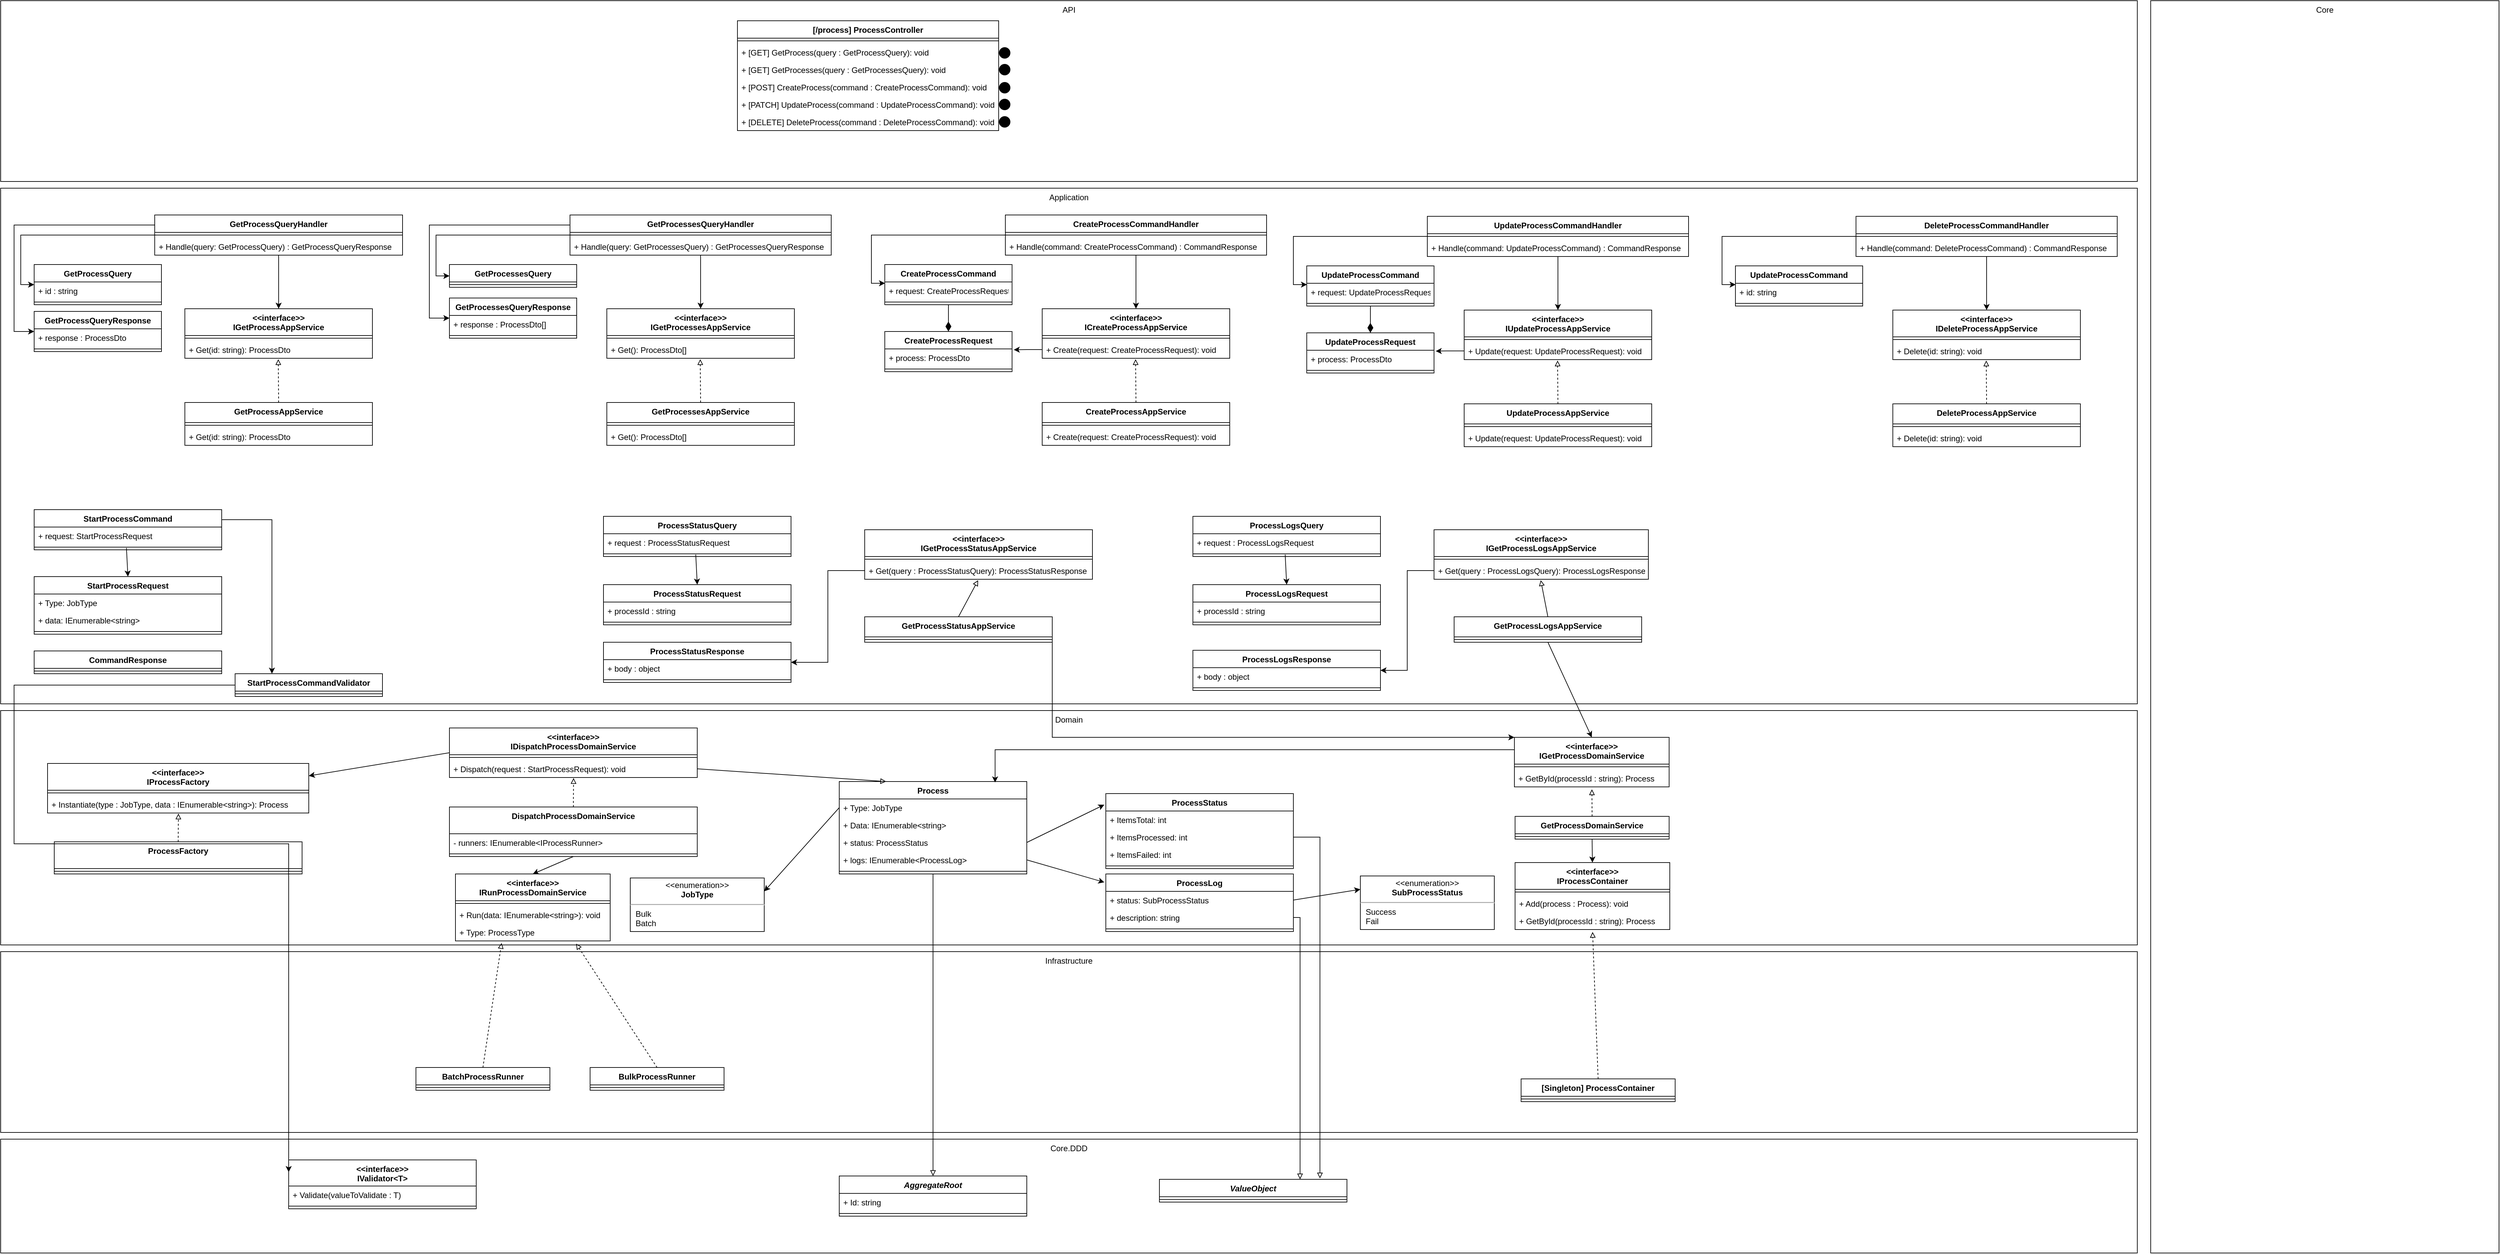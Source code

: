 <mxfile version="14.1.8" type="device" pages="2"><diagram id="qA2Z2XU4HjEcqDbQcufR" name="Class Diagram"><mxGraphModel dx="1303" dy="828" grid="1" gridSize="10" guides="1" tooltips="1" connect="1" arrows="1" fold="1" page="1" pageScale="1" pageWidth="850" pageHeight="1100" math="0" shadow="0"><root><mxCell id="0"/><mxCell id="1" parent="0"/><mxCell id="Ah2xBvdGNWRzJ5lT6GcJ-3" value="API" style="rounded=0;whiteSpace=wrap;html=1;verticalAlign=top;" parent="1" vertex="1"><mxGeometry width="3190" height="270" as="geometry"/></mxCell><mxCell id="Ah2xBvdGNWRzJ5lT6GcJ-4" value="Application" style="rounded=0;whiteSpace=wrap;html=1;verticalAlign=top;" parent="1" vertex="1"><mxGeometry y="280" width="3190" height="770" as="geometry"/></mxCell><mxCell id="Ah2xBvdGNWRzJ5lT6GcJ-5" value="Domain" style="rounded=0;whiteSpace=wrap;html=1;verticalAlign=top;" parent="1" vertex="1"><mxGeometry y="1060" width="3190" height="350" as="geometry"/></mxCell><mxCell id="Ah2xBvdGNWRzJ5lT6GcJ-6" value="Infrastructure" style="rounded=0;whiteSpace=wrap;html=1;verticalAlign=top;" parent="1" vertex="1"><mxGeometry y="1420" width="3190" height="270" as="geometry"/></mxCell><mxCell id="25Sd2tmI2MsBJu7RhbcG-82" style="edgeStyle=none;rounded=0;orthogonalLoop=1;jettySize=auto;html=1;exitX=0.492;exitY=0.643;exitDx=0;exitDy=0;entryX=0.5;entryY=0;entryDx=0;entryDy=0;endArrow=classic;endFill=1;strokeWidth=1;exitPerimeter=0;" parent="1" source="sStluDB3QbXJ1252Q005-10" target="25Sd2tmI2MsBJu7RhbcG-78" edge="1"><mxGeometry relative="1" as="geometry"/></mxCell><mxCell id="mQ1qyGUyWNklAwU-oeHZ-39" style="edgeStyle=orthogonalEdgeStyle;rounded=0;orthogonalLoop=1;jettySize=auto;html=1;exitX=1;exitY=0.25;exitDx=0;exitDy=0;entryX=0.25;entryY=0;entryDx=0;entryDy=0;endArrow=classic;endFill=1;strokeWidth=1;" parent="1" source="sStluDB3QbXJ1252Q005-8" target="mQ1qyGUyWNklAwU-oeHZ-36" edge="1"><mxGeometry relative="1" as="geometry"/></mxCell><mxCell id="sStluDB3QbXJ1252Q005-8" value="StartProcessCommand" style="swimlane;fontStyle=1;align=center;verticalAlign=top;childLayout=stackLayout;horizontal=1;startSize=26;horizontalStack=0;resizeParent=1;resizeParentMax=0;resizeLast=0;collapsible=1;marginBottom=0;" parent="1" vertex="1"><mxGeometry x="50" y="760" width="280" height="60" as="geometry"/></mxCell><mxCell id="sStluDB3QbXJ1252Q005-9" value="+ request: StartProcessRequest" style="text;strokeColor=none;fillColor=none;align=left;verticalAlign=top;spacingLeft=4;spacingRight=4;overflow=hidden;rotatable=0;points=[[0,0.5],[1,0.5]];portConstraint=eastwest;fontStyle=0" parent="sStluDB3QbXJ1252Q005-8" vertex="1"><mxGeometry y="26" width="280" height="26" as="geometry"/></mxCell><mxCell id="sStluDB3QbXJ1252Q005-10" value="" style="line;strokeWidth=1;fillColor=none;align=left;verticalAlign=middle;spacingTop=-1;spacingLeft=3;spacingRight=3;rotatable=0;labelPosition=right;points=[];portConstraint=eastwest;" parent="sStluDB3QbXJ1252Q005-8" vertex="1"><mxGeometry y="52" width="280" height="8" as="geometry"/></mxCell><mxCell id="sStluDB3QbXJ1252Q005-13" value="[/process] ProcessController" style="swimlane;fontStyle=1;align=center;verticalAlign=top;childLayout=stackLayout;horizontal=1;startSize=26;horizontalStack=0;resizeParent=1;resizeParentMax=0;resizeLast=0;collapsible=1;marginBottom=0;" parent="1" vertex="1"><mxGeometry x="1100" y="30" width="390" height="164" as="geometry"/></mxCell><mxCell id="sStluDB3QbXJ1252Q005-14" value="" style="line;strokeWidth=1;fillColor=none;align=left;verticalAlign=middle;spacingTop=-1;spacingLeft=3;spacingRight=3;rotatable=0;labelPosition=right;points=[];portConstraint=eastwest;" parent="sStluDB3QbXJ1252Q005-13" vertex="1"><mxGeometry y="26" width="390" height="8" as="geometry"/></mxCell><mxCell id="sStluDB3QbXJ1252Q005-15" value="+ [GET] GetProcess(query : GetProcessQuery): void" style="text;strokeColor=none;fillColor=none;align=left;verticalAlign=top;spacingLeft=4;spacingRight=4;overflow=hidden;rotatable=0;points=[[0,0.5],[1,0.5]];portConstraint=eastwest;" parent="sStluDB3QbXJ1252Q005-13" vertex="1"><mxGeometry y="34" width="390" height="26" as="geometry"/></mxCell><mxCell id="9CyIILaS-DxCdf05tpeG-2" value="+ [GET] GetProcesses(query : GetProcessesQuery): void" style="text;strokeColor=none;fillColor=none;align=left;verticalAlign=top;spacingLeft=4;spacingRight=4;overflow=hidden;rotatable=0;points=[[0,0.5],[1,0.5]];portConstraint=eastwest;" vertex="1" parent="sStluDB3QbXJ1252Q005-13"><mxGeometry y="60" width="390" height="26" as="geometry"/></mxCell><mxCell id="9CyIILaS-DxCdf05tpeG-1" value="+ [POST] CreateProcess(command : CreateProcessCommand): void" style="text;strokeColor=none;fillColor=none;align=left;verticalAlign=top;spacingLeft=4;spacingRight=4;overflow=hidden;rotatable=0;points=[[0,0.5],[1,0.5]];portConstraint=eastwest;" vertex="1" parent="sStluDB3QbXJ1252Q005-13"><mxGeometry y="86" width="390" height="26" as="geometry"/></mxCell><mxCell id="9CyIILaS-DxCdf05tpeG-3" value="+ [PATCH] UpdateProcess(command : UpdateProcessCommand): void" style="text;strokeColor=none;fillColor=none;align=left;verticalAlign=top;spacingLeft=4;spacingRight=4;overflow=hidden;rotatable=0;points=[[0,0.5],[1,0.5]];portConstraint=eastwest;" vertex="1" parent="sStluDB3QbXJ1252Q005-13"><mxGeometry y="112" width="390" height="26" as="geometry"/></mxCell><mxCell id="9CyIILaS-DxCdf05tpeG-4" value="+ [DELETE] DeleteProcess(command : DeleteProcessCommand): void" style="text;strokeColor=none;fillColor=none;align=left;verticalAlign=top;spacingLeft=4;spacingRight=4;overflow=hidden;rotatable=0;points=[[0,0.5],[1,0.5]];portConstraint=eastwest;" vertex="1" parent="sStluDB3QbXJ1252Q005-13"><mxGeometry y="138" width="390" height="26" as="geometry"/></mxCell><mxCell id="sStluDB3QbXJ1252Q005-19" value="Process" style="swimlane;fontStyle=1;align=center;verticalAlign=top;childLayout=stackLayout;horizontal=1;startSize=26;horizontalStack=0;resizeParent=1;resizeParentMax=0;resizeLast=0;collapsible=1;marginBottom=0;" parent="1" vertex="1"><mxGeometry x="1252" y="1166" width="280" height="138" as="geometry"/></mxCell><mxCell id="sStluDB3QbXJ1252Q005-20" value="+ Type: JobType" style="text;strokeColor=none;fillColor=none;align=left;verticalAlign=top;spacingLeft=4;spacingRight=4;overflow=hidden;rotatable=0;points=[[0,0.5],[1,0.5]];portConstraint=eastwest;fontStyle=0" parent="sStluDB3QbXJ1252Q005-19" vertex="1"><mxGeometry y="26" width="280" height="26" as="geometry"/></mxCell><mxCell id="25Sd2tmI2MsBJu7RhbcG-9" value="+ Data: IEnumerable&lt;string&gt;" style="text;strokeColor=none;fillColor=none;align=left;verticalAlign=top;spacingLeft=4;spacingRight=4;overflow=hidden;rotatable=0;points=[[0,0.5],[1,0.5]];portConstraint=eastwest;fontStyle=0" parent="sStluDB3QbXJ1252Q005-19" vertex="1"><mxGeometry y="52" width="280" height="26" as="geometry"/></mxCell><mxCell id="25Sd2tmI2MsBJu7RhbcG-56" value="+ status: ProcessStatus" style="text;strokeColor=none;fillColor=none;align=left;verticalAlign=top;spacingLeft=4;spacingRight=4;overflow=hidden;rotatable=0;points=[[0,0.5],[1,0.5]];portConstraint=eastwest;fontStyle=0" parent="sStluDB3QbXJ1252Q005-19" vertex="1"><mxGeometry y="78" width="280" height="26" as="geometry"/></mxCell><mxCell id="25Sd2tmI2MsBJu7RhbcG-57" value="+ logs: IEnumerable&lt;ProcessLog&gt;" style="text;strokeColor=none;fillColor=none;align=left;verticalAlign=top;spacingLeft=4;spacingRight=4;overflow=hidden;rotatable=0;points=[[0,0.5],[1,0.5]];portConstraint=eastwest;fontStyle=0" parent="sStluDB3QbXJ1252Q005-19" vertex="1"><mxGeometry y="104" width="280" height="26" as="geometry"/></mxCell><mxCell id="sStluDB3QbXJ1252Q005-21" value="" style="line;strokeWidth=1;fillColor=none;align=left;verticalAlign=middle;spacingTop=-1;spacingLeft=3;spacingRight=3;rotatable=0;labelPosition=right;points=[];portConstraint=eastwest;" parent="sStluDB3QbXJ1252Q005-19" vertex="1"><mxGeometry y="130" width="280" height="8" as="geometry"/></mxCell><mxCell id="sStluDB3QbXJ1252Q005-38" value="&lt;p style=&quot;margin: 0px ; margin-top: 4px ; text-align: center&quot;&gt;&amp;lt;&amp;lt;enumeration&amp;gt;&amp;gt;&lt;br&gt;&lt;b&gt;JobType&lt;/b&gt;&lt;/p&gt;&lt;hr&gt;&lt;p style=&quot;margin: 0px ; margin-left: 8px ; text-align: left&quot;&gt;Bulk&lt;br&gt;Batch&lt;/p&gt;" style="shape=rect;html=1;overflow=fill;whiteSpace=wrap;" parent="1" vertex="1"><mxGeometry x="940" y="1310" width="200" height="80" as="geometry"/></mxCell><mxCell id="25Sd2tmI2MsBJu7RhbcG-1" value="Core.DDD" style="rounded=0;whiteSpace=wrap;html=1;verticalAlign=top;" parent="1" vertex="1"><mxGeometry y="1700" width="3190" height="170" as="geometry"/></mxCell><mxCell id="sStluDB3QbXJ1252Q005-24" value="AggregateRoot" style="swimlane;fontStyle=3;align=center;verticalAlign=top;childLayout=stackLayout;horizontal=1;startSize=26;horizontalStack=0;resizeParent=1;resizeParentMax=0;resizeLast=0;collapsible=1;marginBottom=0;" parent="1" vertex="1"><mxGeometry x="1252" y="1755" width="280" height="60" as="geometry"/></mxCell><mxCell id="sStluDB3QbXJ1252Q005-25" value="+ Id: string" style="text;strokeColor=none;fillColor=none;align=left;verticalAlign=top;spacingLeft=4;spacingRight=4;overflow=hidden;rotatable=0;points=[[0,0.5],[1,0.5]];portConstraint=eastwest;fontStyle=0" parent="sStluDB3QbXJ1252Q005-24" vertex="1"><mxGeometry y="26" width="280" height="26" as="geometry"/></mxCell><mxCell id="sStluDB3QbXJ1252Q005-26" value="" style="line;strokeWidth=1;fillColor=none;align=left;verticalAlign=middle;spacingTop=-1;spacingLeft=3;spacingRight=3;rotatable=0;labelPosition=right;points=[];portConstraint=eastwest;" parent="sStluDB3QbXJ1252Q005-24" vertex="1"><mxGeometry y="52" width="280" height="8" as="geometry"/></mxCell><mxCell id="sStluDB3QbXJ1252Q005-23" style="edgeStyle=orthogonalEdgeStyle;rounded=0;orthogonalLoop=1;jettySize=auto;html=1;exitX=0.5;exitY=1;exitDx=0;exitDy=0;entryX=0.5;entryY=0;entryDx=0;entryDy=0;endArrow=block;endFill=0;" parent="1" source="sStluDB3QbXJ1252Q005-19" target="sStluDB3QbXJ1252Q005-24" edge="1"><mxGeometry relative="1" as="geometry"><mxPoint x="1394.24" y="1314.654" as="sourcePoint"/><mxPoint x="1392.235" y="1490" as="targetPoint"/><Array as="points"/></mxGeometry></mxCell><mxCell id="25Sd2tmI2MsBJu7RhbcG-3" value="&lt;&lt;interface&gt;&gt;&#10;IRunProcessDomainService" style="swimlane;fontStyle=1;align=center;verticalAlign=top;childLayout=stackLayout;horizontal=1;startSize=40;horizontalStack=0;resizeParent=1;resizeParentMax=0;resizeLast=0;collapsible=1;marginBottom=0;" parent="1" vertex="1"><mxGeometry x="679" y="1304" width="231" height="100" as="geometry"/></mxCell><mxCell id="25Sd2tmI2MsBJu7RhbcG-5" value="" style="line;strokeWidth=1;fillColor=none;align=left;verticalAlign=middle;spacingTop=-1;spacingLeft=3;spacingRight=3;rotatable=0;labelPosition=right;points=[];portConstraint=eastwest;" parent="25Sd2tmI2MsBJu7RhbcG-3" vertex="1"><mxGeometry y="40" width="231" height="8" as="geometry"/></mxCell><mxCell id="25Sd2tmI2MsBJu7RhbcG-6" value="+ Run(data: IEnumerable&lt;string&gt;): void" style="text;strokeColor=none;fillColor=none;align=left;verticalAlign=top;spacingLeft=4;spacingRight=4;overflow=hidden;rotatable=0;points=[[0,0.5],[1,0.5]];portConstraint=eastwest;" parent="25Sd2tmI2MsBJu7RhbcG-3" vertex="1"><mxGeometry y="48" width="231" height="26" as="geometry"/></mxCell><mxCell id="mQ1qyGUyWNklAwU-oeHZ-19" value="+ Type: ProcessType" style="text;strokeColor=none;fillColor=none;align=left;verticalAlign=top;spacingLeft=4;spacingRight=4;overflow=hidden;rotatable=0;points=[[0,0.5],[1,0.5]];portConstraint=eastwest;" parent="25Sd2tmI2MsBJu7RhbcG-3" vertex="1"><mxGeometry y="74" width="231" height="26" as="geometry"/></mxCell><mxCell id="25Sd2tmI2MsBJu7RhbcG-8" style="edgeStyle=none;rounded=0;orthogonalLoop=1;jettySize=auto;html=1;exitX=0;exitY=0.5;exitDx=0;exitDy=0;entryX=1;entryY=0.25;entryDx=0;entryDy=0;endArrow=classic;endFill=1;strokeWidth=1;" parent="1" source="sStluDB3QbXJ1252Q005-20" target="sStluDB3QbXJ1252Q005-38" edge="1"><mxGeometry relative="1" as="geometry"/></mxCell><mxCell id="25Sd2tmI2MsBJu7RhbcG-21" style="edgeStyle=none;rounded=0;orthogonalLoop=1;jettySize=auto;html=1;exitX=0.5;exitY=0;exitDx=0;exitDy=0;entryX=0.78;entryY=1.158;entryDx=0;entryDy=0;entryPerimeter=0;endArrow=block;endFill=0;strokeWidth=1;dashed=1;" parent="1" source="25Sd2tmI2MsBJu7RhbcG-13" target="mQ1qyGUyWNklAwU-oeHZ-19" edge="1"><mxGeometry relative="1" as="geometry"/></mxCell><mxCell id="25Sd2tmI2MsBJu7RhbcG-13" value="BulkProcessRunner" style="swimlane;fontStyle=1;align=center;verticalAlign=top;childLayout=stackLayout;horizontal=1;startSize=26;horizontalStack=0;resizeParent=1;resizeParentMax=0;resizeLast=0;collapsible=1;marginBottom=0;" parent="1" vertex="1"><mxGeometry x="880" y="1593" width="200" height="34" as="geometry"/></mxCell><mxCell id="25Sd2tmI2MsBJu7RhbcG-14" value="" style="line;strokeWidth=1;fillColor=none;align=left;verticalAlign=middle;spacingTop=-1;spacingLeft=3;spacingRight=3;rotatable=0;labelPosition=right;points=[];portConstraint=eastwest;" parent="25Sd2tmI2MsBJu7RhbcG-13" vertex="1"><mxGeometry y="26" width="200" height="8" as="geometry"/></mxCell><mxCell id="25Sd2tmI2MsBJu7RhbcG-20" style="edgeStyle=none;rounded=0;orthogonalLoop=1;jettySize=auto;html=1;exitX=0.5;exitY=0;exitDx=0;exitDy=0;endArrow=block;endFill=0;strokeWidth=1;dashed=1;entryX=0.298;entryY=1.121;entryDx=0;entryDy=0;entryPerimeter=0;" parent="1" source="25Sd2tmI2MsBJu7RhbcG-15" target="mQ1qyGUyWNklAwU-oeHZ-19" edge="1"><mxGeometry relative="1" as="geometry"/></mxCell><mxCell id="25Sd2tmI2MsBJu7RhbcG-15" value="BatchProcessRunner" style="swimlane;fontStyle=1;align=center;verticalAlign=top;childLayout=stackLayout;horizontal=1;startSize=26;horizontalStack=0;resizeParent=1;resizeParentMax=0;resizeLast=0;collapsible=1;marginBottom=0;" parent="1" vertex="1"><mxGeometry x="620" y="1593" width="200" height="34" as="geometry"/></mxCell><mxCell id="25Sd2tmI2MsBJu7RhbcG-16" value="" style="line;strokeWidth=1;fillColor=none;align=left;verticalAlign=middle;spacingTop=-1;spacingLeft=3;spacingRight=3;rotatable=0;labelPosition=right;points=[];portConstraint=eastwest;" parent="25Sd2tmI2MsBJu7RhbcG-15" vertex="1"><mxGeometry y="26" width="200" height="8" as="geometry"/></mxCell><mxCell id="mQ1qyGUyWNklAwU-oeHZ-16" style="edgeStyle=none;rounded=0;orthogonalLoop=1;jettySize=auto;html=1;exitX=0;exitY=0.5;exitDx=0;exitDy=0;entryX=1;entryY=0.25;entryDx=0;entryDy=0;endArrow=classic;endFill=1;strokeWidth=1;" parent="1" source="25Sd2tmI2MsBJu7RhbcG-17" target="mQ1qyGUyWNklAwU-oeHZ-9" edge="1"><mxGeometry relative="1" as="geometry"/></mxCell><mxCell id="25Sd2tmI2MsBJu7RhbcG-17" value="&lt;&lt;interface&gt;&gt;&#10;IDispatchProcessDomainService" style="swimlane;fontStyle=1;align=center;verticalAlign=top;childLayout=stackLayout;horizontal=1;startSize=40;horizontalStack=0;resizeParent=1;resizeParentMax=0;resizeLast=0;collapsible=1;marginBottom=0;" parent="1" vertex="1"><mxGeometry x="670" y="1086" width="370" height="74" as="geometry"/></mxCell><mxCell id="25Sd2tmI2MsBJu7RhbcG-18" value="" style="line;strokeWidth=1;fillColor=none;align=left;verticalAlign=middle;spacingTop=-1;spacingLeft=3;spacingRight=3;rotatable=0;labelPosition=right;points=[];portConstraint=eastwest;" parent="25Sd2tmI2MsBJu7RhbcG-17" vertex="1"><mxGeometry y="40" width="370" height="8" as="geometry"/></mxCell><mxCell id="25Sd2tmI2MsBJu7RhbcG-19" value="+ Dispatch(request : StartProcessRequest): void" style="text;strokeColor=none;fillColor=none;align=left;verticalAlign=top;spacingLeft=4;spacingRight=4;overflow=hidden;rotatable=0;points=[[0,0.5],[1,0.5]];portConstraint=eastwest;fontStyle=0" parent="25Sd2tmI2MsBJu7RhbcG-17" vertex="1"><mxGeometry y="48" width="370" height="26" as="geometry"/></mxCell><mxCell id="25Sd2tmI2MsBJu7RhbcG-22" value="&lt;&lt;interface&gt;&gt;&#10;IProcessContainer" style="swimlane;fontStyle=1;align=center;verticalAlign=top;childLayout=stackLayout;horizontal=1;startSize=40;horizontalStack=0;resizeParent=1;resizeParentMax=0;resizeLast=0;collapsible=1;marginBottom=0;" parent="1" vertex="1"><mxGeometry x="2261" y="1287" width="231" height="100" as="geometry"/></mxCell><mxCell id="25Sd2tmI2MsBJu7RhbcG-23" value="" style="line;strokeWidth=1;fillColor=none;align=left;verticalAlign=middle;spacingTop=-1;spacingLeft=3;spacingRight=3;rotatable=0;labelPosition=right;points=[];portConstraint=eastwest;" parent="25Sd2tmI2MsBJu7RhbcG-22" vertex="1"><mxGeometry y="40" width="231" height="8" as="geometry"/></mxCell><mxCell id="25Sd2tmI2MsBJu7RhbcG-24" value="+ Add(process : Process): void" style="text;strokeColor=none;fillColor=none;align=left;verticalAlign=top;spacingLeft=4;spacingRight=4;overflow=hidden;rotatable=0;points=[[0,0.5],[1,0.5]];portConstraint=eastwest;" parent="25Sd2tmI2MsBJu7RhbcG-22" vertex="1"><mxGeometry y="48" width="231" height="26" as="geometry"/></mxCell><mxCell id="25Sd2tmI2MsBJu7RhbcG-25" value="+ GetById(processId : string): Process" style="text;strokeColor=none;fillColor=none;align=left;verticalAlign=top;spacingLeft=4;spacingRight=4;overflow=hidden;rotatable=0;points=[[0,0.5],[1,0.5]];portConstraint=eastwest;" parent="25Sd2tmI2MsBJu7RhbcG-22" vertex="1"><mxGeometry y="74" width="231" height="26" as="geometry"/></mxCell><mxCell id="25Sd2tmI2MsBJu7RhbcG-28" style="edgeStyle=none;rounded=0;orthogonalLoop=1;jettySize=auto;html=1;exitX=0.5;exitY=0;exitDx=0;exitDy=0;entryX=0.501;entryY=1.14;entryDx=0;entryDy=0;entryPerimeter=0;dashed=1;endArrow=block;endFill=0;strokeWidth=1;" parent="1" source="25Sd2tmI2MsBJu7RhbcG-26" target="25Sd2tmI2MsBJu7RhbcG-25" edge="1"><mxGeometry relative="1" as="geometry"/></mxCell><mxCell id="25Sd2tmI2MsBJu7RhbcG-26" value="[Singleton] ProcessContainer" style="swimlane;fontStyle=1;align=center;verticalAlign=top;childLayout=stackLayout;horizontal=1;startSize=26;horizontalStack=0;resizeParent=1;resizeParentMax=0;resizeLast=0;collapsible=1;marginBottom=0;" parent="1" vertex="1"><mxGeometry x="2270" y="1610" width="230" height="34" as="geometry"/></mxCell><mxCell id="25Sd2tmI2MsBJu7RhbcG-27" value="" style="line;strokeWidth=1;fillColor=none;align=left;verticalAlign=middle;spacingTop=-1;spacingLeft=3;spacingRight=3;rotatable=0;labelPosition=right;points=[];portConstraint=eastwest;" parent="25Sd2tmI2MsBJu7RhbcG-26" vertex="1"><mxGeometry y="26" width="230" height="8" as="geometry"/></mxCell><mxCell id="25Sd2tmI2MsBJu7RhbcG-38" style="edgeStyle=none;rounded=0;orthogonalLoop=1;jettySize=auto;html=1;exitX=0.5;exitY=0;exitDx=0;exitDy=0;entryX=0.501;entryY=1.031;entryDx=0;entryDy=0;entryPerimeter=0;dashed=1;endArrow=block;endFill=0;strokeWidth=1;" parent="1" source="25Sd2tmI2MsBJu7RhbcG-34" target="25Sd2tmI2MsBJu7RhbcG-19" edge="1"><mxGeometry relative="1" as="geometry"/></mxCell><mxCell id="mQ1qyGUyWNklAwU-oeHZ-5" style="edgeStyle=none;rounded=0;orthogonalLoop=1;jettySize=auto;html=1;exitX=0.5;exitY=1;exitDx=0;exitDy=0;entryX=0.5;entryY=0;entryDx=0;entryDy=0;endArrow=classic;endFill=1;strokeWidth=1;" parent="1" source="25Sd2tmI2MsBJu7RhbcG-34" target="25Sd2tmI2MsBJu7RhbcG-3" edge="1"><mxGeometry relative="1" as="geometry"/></mxCell><mxCell id="25Sd2tmI2MsBJu7RhbcG-34" value="DispatchProcessDomainService" style="swimlane;fontStyle=1;align=center;verticalAlign=top;childLayout=stackLayout;horizontal=1;startSize=40;horizontalStack=0;resizeParent=1;resizeParentMax=0;resizeLast=0;collapsible=1;marginBottom=0;" parent="1" vertex="1"><mxGeometry x="670" y="1204" width="370" height="74" as="geometry"/></mxCell><mxCell id="25Sd2tmI2MsBJu7RhbcG-35" value="- runners: IEnumerable&lt;IProcessRunner&gt;" style="text;strokeColor=none;fillColor=none;align=left;verticalAlign=top;spacingLeft=4;spacingRight=4;overflow=hidden;rotatable=0;points=[[0,0.5],[1,0.5]];portConstraint=eastwest;fontStyle=0" parent="25Sd2tmI2MsBJu7RhbcG-34" vertex="1"><mxGeometry y="40" width="370" height="26" as="geometry"/></mxCell><mxCell id="25Sd2tmI2MsBJu7RhbcG-36" value="" style="line;strokeWidth=1;fillColor=none;align=left;verticalAlign=middle;spacingTop=-1;spacingLeft=3;spacingRight=3;rotatable=0;labelPosition=right;points=[];portConstraint=eastwest;" parent="25Sd2tmI2MsBJu7RhbcG-34" vertex="1"><mxGeometry y="66" width="370" height="8" as="geometry"/></mxCell><mxCell id="25Sd2tmI2MsBJu7RhbcG-39" style="edgeStyle=none;rounded=0;orthogonalLoop=1;jettySize=auto;html=1;exitX=1;exitY=0.5;exitDx=0;exitDy=0;entryX=0.25;entryY=0;entryDx=0;entryDy=0;endArrow=block;endFill=0;strokeWidth=1;" parent="1" source="25Sd2tmI2MsBJu7RhbcG-19" target="sStluDB3QbXJ1252Q005-19" edge="1"><mxGeometry relative="1" as="geometry"/></mxCell><mxCell id="25Sd2tmI2MsBJu7RhbcG-40" value="ProcessStatus" style="swimlane;fontStyle=1;align=center;verticalAlign=top;childLayout=stackLayout;horizontal=1;startSize=26;horizontalStack=0;resizeParent=1;resizeParentMax=0;resizeLast=0;collapsible=1;marginBottom=0;" parent="1" vertex="1"><mxGeometry x="1650" y="1184" width="280" height="112" as="geometry"/></mxCell><mxCell id="25Sd2tmI2MsBJu7RhbcG-41" value="+ ItemsTotal: int" style="text;strokeColor=none;fillColor=none;align=left;verticalAlign=top;spacingLeft=4;spacingRight=4;overflow=hidden;rotatable=0;points=[[0,0.5],[1,0.5]];portConstraint=eastwest;fontStyle=0" parent="25Sd2tmI2MsBJu7RhbcG-40" vertex="1"><mxGeometry y="26" width="280" height="26" as="geometry"/></mxCell><mxCell id="25Sd2tmI2MsBJu7RhbcG-46" value="+ ItemsProcessed: int" style="text;strokeColor=none;fillColor=none;align=left;verticalAlign=top;spacingLeft=4;spacingRight=4;overflow=hidden;rotatable=0;points=[[0,0.5],[1,0.5]];portConstraint=eastwest;fontStyle=0" parent="25Sd2tmI2MsBJu7RhbcG-40" vertex="1"><mxGeometry y="52" width="280" height="26" as="geometry"/></mxCell><mxCell id="25Sd2tmI2MsBJu7RhbcG-45" value="+ ItemsFailed: int" style="text;strokeColor=none;fillColor=none;align=left;verticalAlign=top;spacingLeft=4;spacingRight=4;overflow=hidden;rotatable=0;points=[[0,0.5],[1,0.5]];portConstraint=eastwest;fontStyle=0" parent="25Sd2tmI2MsBJu7RhbcG-40" vertex="1"><mxGeometry y="78" width="280" height="26" as="geometry"/></mxCell><mxCell id="25Sd2tmI2MsBJu7RhbcG-43" value="" style="line;strokeWidth=1;fillColor=none;align=left;verticalAlign=middle;spacingTop=-1;spacingLeft=3;spacingRight=3;rotatable=0;labelPosition=right;points=[];portConstraint=eastwest;" parent="25Sd2tmI2MsBJu7RhbcG-40" vertex="1"><mxGeometry y="104" width="280" height="8" as="geometry"/></mxCell><mxCell id="25Sd2tmI2MsBJu7RhbcG-47" value="ProcessLog" style="swimlane;fontStyle=1;align=center;verticalAlign=top;childLayout=stackLayout;horizontal=1;startSize=26;horizontalStack=0;resizeParent=1;resizeParentMax=0;resizeLast=0;collapsible=1;marginBottom=0;" parent="1" vertex="1"><mxGeometry x="1650" y="1304" width="280" height="86" as="geometry"/></mxCell><mxCell id="25Sd2tmI2MsBJu7RhbcG-48" value="+ status: SubProcessStatus" style="text;strokeColor=none;fillColor=none;align=left;verticalAlign=top;spacingLeft=4;spacingRight=4;overflow=hidden;rotatable=0;points=[[0,0.5],[1,0.5]];portConstraint=eastwest;fontStyle=0" parent="25Sd2tmI2MsBJu7RhbcG-47" vertex="1"><mxGeometry y="26" width="280" height="26" as="geometry"/></mxCell><mxCell id="25Sd2tmI2MsBJu7RhbcG-49" value="+ description: string" style="text;strokeColor=none;fillColor=none;align=left;verticalAlign=top;spacingLeft=4;spacingRight=4;overflow=hidden;rotatable=0;points=[[0,0.5],[1,0.5]];portConstraint=eastwest;fontStyle=0" parent="25Sd2tmI2MsBJu7RhbcG-47" vertex="1"><mxGeometry y="52" width="280" height="26" as="geometry"/></mxCell><mxCell id="25Sd2tmI2MsBJu7RhbcG-51" value="" style="line;strokeWidth=1;fillColor=none;align=left;verticalAlign=middle;spacingTop=-1;spacingLeft=3;spacingRight=3;rotatable=0;labelPosition=right;points=[];portConstraint=eastwest;" parent="25Sd2tmI2MsBJu7RhbcG-47" vertex="1"><mxGeometry y="78" width="280" height="8" as="geometry"/></mxCell><mxCell id="25Sd2tmI2MsBJu7RhbcG-53" value="&lt;p style=&quot;margin: 0px ; margin-top: 4px ; text-align: center&quot;&gt;&amp;lt;&amp;lt;enumeration&amp;gt;&amp;gt;&lt;br&gt;&lt;b&gt;SubProcessStatus&lt;/b&gt;&lt;/p&gt;&lt;hr&gt;&lt;p style=&quot;margin: 0px ; margin-left: 8px ; text-align: left&quot;&gt;Success&lt;br&gt;Fail&lt;/p&gt;" style="shape=rect;html=1;overflow=fill;whiteSpace=wrap;" parent="1" vertex="1"><mxGeometry x="2030" y="1307" width="200" height="80" as="geometry"/></mxCell><mxCell id="25Sd2tmI2MsBJu7RhbcG-54" style="edgeStyle=none;rounded=0;orthogonalLoop=1;jettySize=auto;html=1;exitX=1;exitY=0.5;exitDx=0;exitDy=0;entryX=0;entryY=0.25;entryDx=0;entryDy=0;endArrow=classic;endFill=1;strokeWidth=1;" parent="1" source="25Sd2tmI2MsBJu7RhbcG-48" target="25Sd2tmI2MsBJu7RhbcG-53" edge="1"><mxGeometry relative="1" as="geometry"/></mxCell><mxCell id="25Sd2tmI2MsBJu7RhbcG-58" style="edgeStyle=none;rounded=0;orthogonalLoop=1;jettySize=auto;html=1;exitX=1;exitY=0.5;exitDx=0;exitDy=0;entryX=-0.008;entryY=0.148;entryDx=0;entryDy=0;endArrow=classic;endFill=1;strokeWidth=1;entryPerimeter=0;" parent="1" source="25Sd2tmI2MsBJu7RhbcG-56" target="25Sd2tmI2MsBJu7RhbcG-40" edge="1"><mxGeometry relative="1" as="geometry"/></mxCell><mxCell id="25Sd2tmI2MsBJu7RhbcG-59" style="edgeStyle=none;rounded=0;orthogonalLoop=1;jettySize=auto;html=1;exitX=1;exitY=0.5;exitDx=0;exitDy=0;entryX=-0.008;entryY=0.145;entryDx=0;entryDy=0;entryPerimeter=0;endArrow=classic;endFill=1;strokeWidth=1;" parent="1" source="25Sd2tmI2MsBJu7RhbcG-57" target="25Sd2tmI2MsBJu7RhbcG-47" edge="1"><mxGeometry relative="1" as="geometry"/></mxCell><mxCell id="25Sd2tmI2MsBJu7RhbcG-60" value="&lt;&lt;interface&gt;&gt;&#10;IGetProcessAppService" style="swimlane;fontStyle=1;align=center;verticalAlign=top;childLayout=stackLayout;horizontal=1;startSize=40;horizontalStack=0;resizeParent=1;resizeParentMax=0;resizeLast=0;collapsible=1;marginBottom=0;" parent="1" vertex="1"><mxGeometry x="275" y="460" width="280" height="74" as="geometry"/></mxCell><mxCell id="25Sd2tmI2MsBJu7RhbcG-62" value="" style="line;strokeWidth=1;fillColor=none;align=left;verticalAlign=middle;spacingTop=-1;spacingLeft=3;spacingRight=3;rotatable=0;labelPosition=right;points=[];portConstraint=eastwest;" parent="25Sd2tmI2MsBJu7RhbcG-60" vertex="1"><mxGeometry y="40" width="280" height="8" as="geometry"/></mxCell><mxCell id="25Sd2tmI2MsBJu7RhbcG-63" value="+ Get(id: string): ProcessDto" style="text;strokeColor=none;fillColor=none;align=left;verticalAlign=top;spacingLeft=4;spacingRight=4;overflow=hidden;rotatable=0;points=[[0,0.5],[1,0.5]];portConstraint=eastwest;" parent="25Sd2tmI2MsBJu7RhbcG-60" vertex="1"><mxGeometry y="48" width="280" height="26" as="geometry"/></mxCell><mxCell id="25Sd2tmI2MsBJu7RhbcG-75" style="edgeStyle=none;rounded=0;orthogonalLoop=1;jettySize=auto;html=1;exitX=0.5;exitY=0;exitDx=0;exitDy=0;entryX=0.498;entryY=1.051;entryDx=0;entryDy=0;entryPerimeter=0;endArrow=block;endFill=0;strokeWidth=1;dashed=1;" parent="1" source="25Sd2tmI2MsBJu7RhbcG-70" target="25Sd2tmI2MsBJu7RhbcG-63" edge="1"><mxGeometry relative="1" as="geometry"/></mxCell><mxCell id="25Sd2tmI2MsBJu7RhbcG-70" value="GetProcessAppService" style="swimlane;fontStyle=1;align=center;verticalAlign=top;childLayout=stackLayout;horizontal=1;startSize=30;horizontalStack=0;resizeParent=1;resizeParentMax=0;resizeLast=0;collapsible=1;marginBottom=0;" parent="1" vertex="1"><mxGeometry x="275" y="600" width="280" height="64" as="geometry"/></mxCell><mxCell id="25Sd2tmI2MsBJu7RhbcG-71" value="" style="line;strokeWidth=1;fillColor=none;align=left;verticalAlign=middle;spacingTop=-1;spacingLeft=3;spacingRight=3;rotatable=0;labelPosition=right;points=[];portConstraint=eastwest;" parent="25Sd2tmI2MsBJu7RhbcG-70" vertex="1"><mxGeometry y="30" width="280" height="8" as="geometry"/></mxCell><mxCell id="9CyIILaS-DxCdf05tpeG-24" value="+ Get(id: string): ProcessDto" style="text;strokeColor=none;fillColor=none;align=left;verticalAlign=top;spacingLeft=4;spacingRight=4;overflow=hidden;rotatable=0;points=[[0,0.5],[1,0.5]];portConstraint=eastwest;" vertex="1" parent="25Sd2tmI2MsBJu7RhbcG-70"><mxGeometry y="38" width="280" height="26" as="geometry"/></mxCell><mxCell id="25Sd2tmI2MsBJu7RhbcG-78" value="StartProcessRequest" style="swimlane;fontStyle=1;align=center;verticalAlign=top;childLayout=stackLayout;horizontal=1;startSize=26;horizontalStack=0;resizeParent=1;resizeParentMax=0;resizeLast=0;collapsible=1;marginBottom=0;" parent="1" vertex="1"><mxGeometry x="50" y="860" width="280" height="86" as="geometry"/></mxCell><mxCell id="25Sd2tmI2MsBJu7RhbcG-79" value="+ Type: JobType" style="text;strokeColor=none;fillColor=none;align=left;verticalAlign=top;spacingLeft=4;spacingRight=4;overflow=hidden;rotatable=0;points=[[0,0.5],[1,0.5]];portConstraint=eastwest;fontStyle=0" parent="25Sd2tmI2MsBJu7RhbcG-78" vertex="1"><mxGeometry y="26" width="280" height="26" as="geometry"/></mxCell><mxCell id="25Sd2tmI2MsBJu7RhbcG-81" value="+ data: IEnumerable&lt;string&gt;" style="text;strokeColor=none;fillColor=none;align=left;verticalAlign=top;spacingLeft=4;spacingRight=4;overflow=hidden;rotatable=0;points=[[0,0.5],[1,0.5]];portConstraint=eastwest;fontStyle=0" parent="25Sd2tmI2MsBJu7RhbcG-78" vertex="1"><mxGeometry y="52" width="280" height="26" as="geometry"/></mxCell><mxCell id="25Sd2tmI2MsBJu7RhbcG-80" value="" style="line;strokeWidth=1;fillColor=none;align=left;verticalAlign=middle;spacingTop=-1;spacingLeft=3;spacingRight=3;rotatable=0;labelPosition=right;points=[];portConstraint=eastwest;" parent="25Sd2tmI2MsBJu7RhbcG-78" vertex="1"><mxGeometry y="78" width="280" height="8" as="geometry"/></mxCell><mxCell id="25Sd2tmI2MsBJu7RhbcG-83" style="edgeStyle=none;rounded=0;orthogonalLoop=1;jettySize=auto;html=1;exitX=0.492;exitY=0.643;exitDx=0;exitDy=0;entryX=0.5;entryY=0;entryDx=0;entryDy=0;endArrow=classic;endFill=1;strokeWidth=1;exitPerimeter=0;" parent="1" source="25Sd2tmI2MsBJu7RhbcG-86" target="25Sd2tmI2MsBJu7RhbcG-93" edge="1"><mxGeometry relative="1" as="geometry"/></mxCell><mxCell id="25Sd2tmI2MsBJu7RhbcG-84" value="ProcessStatusQuery" style="swimlane;fontStyle=1;align=center;verticalAlign=top;childLayout=stackLayout;horizontal=1;startSize=26;horizontalStack=0;resizeParent=1;resizeParentMax=0;resizeLast=0;collapsible=1;marginBottom=0;" parent="1" vertex="1"><mxGeometry x="900" y="770" width="280" height="60" as="geometry"/></mxCell><mxCell id="25Sd2tmI2MsBJu7RhbcG-85" value="+ request : ProcessStatusRequest" style="text;strokeColor=none;fillColor=none;align=left;verticalAlign=top;spacingLeft=4;spacingRight=4;overflow=hidden;rotatable=0;points=[[0,0.5],[1,0.5]];portConstraint=eastwest;fontStyle=0" parent="25Sd2tmI2MsBJu7RhbcG-84" vertex="1"><mxGeometry y="26" width="280" height="26" as="geometry"/></mxCell><mxCell id="25Sd2tmI2MsBJu7RhbcG-86" value="" style="line;strokeWidth=1;fillColor=none;align=left;verticalAlign=middle;spacingTop=-1;spacingLeft=3;spacingRight=3;rotatable=0;labelPosition=right;points=[];portConstraint=eastwest;" parent="25Sd2tmI2MsBJu7RhbcG-84" vertex="1"><mxGeometry y="52" width="280" height="8" as="geometry"/></mxCell><mxCell id="25Sd2tmI2MsBJu7RhbcG-87" value="&lt;&lt;interface&gt;&gt;&#10;IGetProcessStatusAppService" style="swimlane;fontStyle=1;align=center;verticalAlign=top;childLayout=stackLayout;horizontal=1;startSize=40;horizontalStack=0;resizeParent=1;resizeParentMax=0;resizeLast=0;collapsible=1;marginBottom=0;" parent="1" vertex="1"><mxGeometry x="1290" y="790" width="340" height="74" as="geometry"/></mxCell><mxCell id="25Sd2tmI2MsBJu7RhbcG-88" value="" style="line;strokeWidth=1;fillColor=none;align=left;verticalAlign=middle;spacingTop=-1;spacingLeft=3;spacingRight=3;rotatable=0;labelPosition=right;points=[];portConstraint=eastwest;" parent="25Sd2tmI2MsBJu7RhbcG-87" vertex="1"><mxGeometry y="40" width="340" height="8" as="geometry"/></mxCell><mxCell id="25Sd2tmI2MsBJu7RhbcG-89" value="+ Get(query : ProcessStatusQuery): ProcessStatusResponse" style="text;strokeColor=none;fillColor=none;align=left;verticalAlign=top;spacingLeft=4;spacingRight=4;overflow=hidden;rotatable=0;points=[[0,0.5],[1,0.5]];portConstraint=eastwest;" parent="25Sd2tmI2MsBJu7RhbcG-87" vertex="1"><mxGeometry y="48" width="340" height="26" as="geometry"/></mxCell><mxCell id="25Sd2tmI2MsBJu7RhbcG-90" style="edgeStyle=none;rounded=0;orthogonalLoop=1;jettySize=auto;html=1;exitX=0.5;exitY=0;exitDx=0;exitDy=0;entryX=0.498;entryY=1.051;entryDx=0;entryDy=0;entryPerimeter=0;endArrow=block;endFill=0;strokeWidth=1;" parent="1" source="25Sd2tmI2MsBJu7RhbcG-91" target="25Sd2tmI2MsBJu7RhbcG-89" edge="1"><mxGeometry relative="1" as="geometry"/></mxCell><mxCell id="25Sd2tmI2MsBJu7RhbcG-131" style="edgeStyle=orthogonalEdgeStyle;rounded=0;orthogonalLoop=1;jettySize=auto;html=1;exitX=1;exitY=0.5;exitDx=0;exitDy=0;endArrow=classic;endFill=1;strokeWidth=1;entryX=0;entryY=0;entryDx=0;entryDy=0;" parent="1" source="25Sd2tmI2MsBJu7RhbcG-91" target="25Sd2tmI2MsBJu7RhbcG-99" edge="1"><mxGeometry relative="1" as="geometry"><mxPoint x="2384.706" y="610" as="targetPoint"/><Array as="points"><mxPoint x="1570" y="1100"/></Array></mxGeometry></mxCell><mxCell id="25Sd2tmI2MsBJu7RhbcG-91" value="GetProcessStatusAppService" style="swimlane;fontStyle=1;align=center;verticalAlign=top;childLayout=stackLayout;horizontal=1;startSize=30;horizontalStack=0;resizeParent=1;resizeParentMax=0;resizeLast=0;collapsible=1;marginBottom=0;" parent="1" vertex="1"><mxGeometry x="1290" y="920" width="280" height="38" as="geometry"/></mxCell><mxCell id="25Sd2tmI2MsBJu7RhbcG-92" value="" style="line;strokeWidth=1;fillColor=none;align=left;verticalAlign=middle;spacingTop=-1;spacingLeft=3;spacingRight=3;rotatable=0;labelPosition=right;points=[];portConstraint=eastwest;" parent="25Sd2tmI2MsBJu7RhbcG-91" vertex="1"><mxGeometry y="30" width="280" height="8" as="geometry"/></mxCell><mxCell id="25Sd2tmI2MsBJu7RhbcG-93" value="ProcessStatusRequest" style="swimlane;fontStyle=1;align=center;verticalAlign=top;childLayout=stackLayout;horizontal=1;startSize=26;horizontalStack=0;resizeParent=1;resizeParentMax=0;resizeLast=0;collapsible=1;marginBottom=0;" parent="1" vertex="1"><mxGeometry x="900" y="872" width="280" height="60" as="geometry"/></mxCell><mxCell id="25Sd2tmI2MsBJu7RhbcG-94" value="+ processId : string" style="text;strokeColor=none;fillColor=none;align=left;verticalAlign=top;spacingLeft=4;spacingRight=4;overflow=hidden;rotatable=0;points=[[0,0.5],[1,0.5]];portConstraint=eastwest;fontStyle=0" parent="25Sd2tmI2MsBJu7RhbcG-93" vertex="1"><mxGeometry y="26" width="280" height="26" as="geometry"/></mxCell><mxCell id="25Sd2tmI2MsBJu7RhbcG-96" value="" style="line;strokeWidth=1;fillColor=none;align=left;verticalAlign=middle;spacingTop=-1;spacingLeft=3;spacingRight=3;rotatable=0;labelPosition=right;points=[];portConstraint=eastwest;" parent="25Sd2tmI2MsBJu7RhbcG-93" vertex="1"><mxGeometry y="52" width="280" height="8" as="geometry"/></mxCell><mxCell id="25Sd2tmI2MsBJu7RhbcG-106" style="edgeStyle=orthogonalEdgeStyle;rounded=0;orthogonalLoop=1;jettySize=auto;html=1;exitX=0;exitY=0.25;exitDx=0;exitDy=0;entryX=0.831;entryY=0.01;entryDx=0;entryDy=0;entryPerimeter=0;endArrow=classic;endFill=1;strokeWidth=1;" parent="1" source="25Sd2tmI2MsBJu7RhbcG-99" target="sStluDB3QbXJ1252Q005-19" edge="1"><mxGeometry relative="1" as="geometry"><Array as="points"><mxPoint x="1485" y="1119"/></Array></mxGeometry></mxCell><mxCell id="25Sd2tmI2MsBJu7RhbcG-99" value="&lt;&lt;interface&gt;&gt;&#10;IGetProcessDomainService" style="swimlane;fontStyle=1;align=center;verticalAlign=top;childLayout=stackLayout;horizontal=1;startSize=40;horizontalStack=0;resizeParent=1;resizeParentMax=0;resizeLast=0;collapsible=1;marginBottom=0;" parent="1" vertex="1"><mxGeometry x="2260" y="1100" width="231" height="74" as="geometry"/></mxCell><mxCell id="25Sd2tmI2MsBJu7RhbcG-100" value="" style="line;strokeWidth=1;fillColor=none;align=left;verticalAlign=middle;spacingTop=-1;spacingLeft=3;spacingRight=3;rotatable=0;labelPosition=right;points=[];portConstraint=eastwest;" parent="25Sd2tmI2MsBJu7RhbcG-99" vertex="1"><mxGeometry y="40" width="231" height="8" as="geometry"/></mxCell><mxCell id="25Sd2tmI2MsBJu7RhbcG-102" value="+ GetById(processId : string): Process" style="text;strokeColor=none;fillColor=none;align=left;verticalAlign=top;spacingLeft=4;spacingRight=4;overflow=hidden;rotatable=0;points=[[0,0.5],[1,0.5]];portConstraint=eastwest;" parent="25Sd2tmI2MsBJu7RhbcG-99" vertex="1"><mxGeometry y="48" width="231" height="26" as="geometry"/></mxCell><mxCell id="25Sd2tmI2MsBJu7RhbcG-103" style="edgeStyle=none;rounded=0;orthogonalLoop=1;jettySize=auto;html=1;exitX=0.5;exitY=0;exitDx=0;exitDy=0;entryX=0.501;entryY=1.14;entryDx=0;entryDy=0;entryPerimeter=0;dashed=1;endArrow=block;endFill=0;strokeWidth=1;" parent="1" source="25Sd2tmI2MsBJu7RhbcG-104" target="25Sd2tmI2MsBJu7RhbcG-102" edge="1"><mxGeometry relative="1" as="geometry"/></mxCell><mxCell id="mQ1qyGUyWNklAwU-oeHZ-4" style="edgeStyle=none;rounded=0;orthogonalLoop=1;jettySize=auto;html=1;exitX=0.5;exitY=1;exitDx=0;exitDy=0;entryX=0.5;entryY=0;entryDx=0;entryDy=0;endArrow=classic;endFill=1;strokeWidth=1;" parent="1" source="25Sd2tmI2MsBJu7RhbcG-104" target="25Sd2tmI2MsBJu7RhbcG-22" edge="1"><mxGeometry relative="1" as="geometry"/></mxCell><mxCell id="25Sd2tmI2MsBJu7RhbcG-104" value="GetProcessDomainService" style="swimlane;fontStyle=1;align=center;verticalAlign=top;childLayout=stackLayout;horizontal=1;startSize=26;horizontalStack=0;resizeParent=1;resizeParentMax=0;resizeLast=0;collapsible=1;marginBottom=0;" parent="1" vertex="1"><mxGeometry x="2261" y="1218" width="230" height="34" as="geometry"/></mxCell><mxCell id="25Sd2tmI2MsBJu7RhbcG-105" value="" style="line;strokeWidth=1;fillColor=none;align=left;verticalAlign=middle;spacingTop=-1;spacingLeft=3;spacingRight=3;rotatable=0;labelPosition=right;points=[];portConstraint=eastwest;" parent="25Sd2tmI2MsBJu7RhbcG-104" vertex="1"><mxGeometry y="26" width="230" height="8" as="geometry"/></mxCell><mxCell id="25Sd2tmI2MsBJu7RhbcG-115" style="edgeStyle=none;rounded=0;orthogonalLoop=1;jettySize=auto;html=1;exitX=0.492;exitY=0.643;exitDx=0;exitDy=0;entryX=0.5;entryY=0;entryDx=0;entryDy=0;endArrow=classic;endFill=1;strokeWidth=1;exitPerimeter=0;" parent="1" target="25Sd2tmI2MsBJu7RhbcG-123" edge="1"><mxGeometry relative="1" as="geometry"><mxPoint x="1917.76" y="827.144" as="sourcePoint"/></mxGeometry></mxCell><mxCell id="25Sd2tmI2MsBJu7RhbcG-117" value="&lt;&lt;interface&gt;&gt;&#10;IGetProcessLogsAppService" style="swimlane;fontStyle=1;align=center;verticalAlign=top;childLayout=stackLayout;horizontal=1;startSize=40;horizontalStack=0;resizeParent=1;resizeParentMax=0;resizeLast=0;collapsible=1;marginBottom=0;" parent="1" vertex="1"><mxGeometry x="2140" y="790" width="320" height="74" as="geometry"/></mxCell><mxCell id="25Sd2tmI2MsBJu7RhbcG-118" value="" style="line;strokeWidth=1;fillColor=none;align=left;verticalAlign=middle;spacingTop=-1;spacingLeft=3;spacingRight=3;rotatable=0;labelPosition=right;points=[];portConstraint=eastwest;" parent="25Sd2tmI2MsBJu7RhbcG-117" vertex="1"><mxGeometry y="40" width="320" height="8" as="geometry"/></mxCell><mxCell id="25Sd2tmI2MsBJu7RhbcG-119" value="+ Get(query : ProcessLogsQuery): ProcessLogsResponse" style="text;strokeColor=none;fillColor=none;align=left;verticalAlign=top;spacingLeft=4;spacingRight=4;overflow=hidden;rotatable=0;points=[[0,0.5],[1,0.5]];portConstraint=eastwest;" parent="25Sd2tmI2MsBJu7RhbcG-117" vertex="1"><mxGeometry y="48" width="320" height="26" as="geometry"/></mxCell><mxCell id="25Sd2tmI2MsBJu7RhbcG-120" style="edgeStyle=none;rounded=0;orthogonalLoop=1;jettySize=auto;html=1;exitX=0.5;exitY=0;exitDx=0;exitDy=0;entryX=0.498;entryY=1.051;entryDx=0;entryDy=0;entryPerimeter=0;endArrow=block;endFill=0;strokeWidth=1;" parent="1" source="25Sd2tmI2MsBJu7RhbcG-121" target="25Sd2tmI2MsBJu7RhbcG-119" edge="1"><mxGeometry relative="1" as="geometry"/></mxCell><mxCell id="25Sd2tmI2MsBJu7RhbcG-130" style="rounded=0;orthogonalLoop=1;jettySize=auto;html=1;exitX=0.5;exitY=1;exitDx=0;exitDy=0;entryX=0.5;entryY=0;entryDx=0;entryDy=0;endArrow=classic;endFill=1;strokeWidth=1;" parent="1" source="25Sd2tmI2MsBJu7RhbcG-121" target="25Sd2tmI2MsBJu7RhbcG-99" edge="1"><mxGeometry relative="1" as="geometry"/></mxCell><mxCell id="25Sd2tmI2MsBJu7RhbcG-121" value="GetProcessLogsAppService" style="swimlane;fontStyle=1;align=center;verticalAlign=top;childLayout=stackLayout;horizontal=1;startSize=30;horizontalStack=0;resizeParent=1;resizeParentMax=0;resizeLast=0;collapsible=1;marginBottom=0;" parent="1" vertex="1"><mxGeometry x="2170" y="920" width="280" height="38" as="geometry"/></mxCell><mxCell id="25Sd2tmI2MsBJu7RhbcG-122" value="" style="line;strokeWidth=1;fillColor=none;align=left;verticalAlign=middle;spacingTop=-1;spacingLeft=3;spacingRight=3;rotatable=0;labelPosition=right;points=[];portConstraint=eastwest;" parent="25Sd2tmI2MsBJu7RhbcG-121" vertex="1"><mxGeometry y="30" width="280" height="8" as="geometry"/></mxCell><mxCell id="25Sd2tmI2MsBJu7RhbcG-123" value="ProcessLogsRequest" style="swimlane;fontStyle=1;align=center;verticalAlign=top;childLayout=stackLayout;horizontal=1;startSize=26;horizontalStack=0;resizeParent=1;resizeParentMax=0;resizeLast=0;collapsible=1;marginBottom=0;" parent="1" vertex="1"><mxGeometry x="1780" y="872" width="280" height="60" as="geometry"/></mxCell><mxCell id="25Sd2tmI2MsBJu7RhbcG-124" value="+ processId : string" style="text;strokeColor=none;fillColor=none;align=left;verticalAlign=top;spacingLeft=4;spacingRight=4;overflow=hidden;rotatable=0;points=[[0,0.5],[1,0.5]];portConstraint=eastwest;fontStyle=0" parent="25Sd2tmI2MsBJu7RhbcG-123" vertex="1"><mxGeometry y="26" width="280" height="26" as="geometry"/></mxCell><mxCell id="25Sd2tmI2MsBJu7RhbcG-125" value="" style="line;strokeWidth=1;fillColor=none;align=left;verticalAlign=middle;spacingTop=-1;spacingLeft=3;spacingRight=3;rotatable=0;labelPosition=right;points=[];portConstraint=eastwest;" parent="25Sd2tmI2MsBJu7RhbcG-123" vertex="1"><mxGeometry y="52" width="280" height="8" as="geometry"/></mxCell><mxCell id="25Sd2tmI2MsBJu7RhbcG-127" value="ProcessLogsQuery" style="swimlane;fontStyle=1;align=center;verticalAlign=top;childLayout=stackLayout;horizontal=1;startSize=26;horizontalStack=0;resizeParent=1;resizeParentMax=0;resizeLast=0;collapsible=1;marginBottom=0;" parent="1" vertex="1"><mxGeometry x="1780" y="770" width="280" height="60" as="geometry"/></mxCell><mxCell id="25Sd2tmI2MsBJu7RhbcG-128" value="+ request : ProcessLogsRequest" style="text;strokeColor=none;fillColor=none;align=left;verticalAlign=top;spacingLeft=4;spacingRight=4;overflow=hidden;rotatable=0;points=[[0,0.5],[1,0.5]];portConstraint=eastwest;fontStyle=0" parent="25Sd2tmI2MsBJu7RhbcG-127" vertex="1"><mxGeometry y="26" width="280" height="26" as="geometry"/></mxCell><mxCell id="25Sd2tmI2MsBJu7RhbcG-129" value="" style="line;strokeWidth=1;fillColor=none;align=left;verticalAlign=middle;spacingTop=-1;spacingLeft=3;spacingRight=3;rotatable=0;labelPosition=right;points=[];portConstraint=eastwest;" parent="25Sd2tmI2MsBJu7RhbcG-127" vertex="1"><mxGeometry y="52" width="280" height="8" as="geometry"/></mxCell><mxCell id="mQ1qyGUyWNklAwU-oeHZ-1" value="ValueObject" style="swimlane;fontStyle=3;align=center;verticalAlign=top;childLayout=stackLayout;horizontal=1;startSize=26;horizontalStack=0;resizeParent=1;resizeParentMax=0;resizeLast=0;collapsible=1;marginBottom=0;" parent="1" vertex="1"><mxGeometry x="1730" y="1760" width="280" height="34" as="geometry"/></mxCell><mxCell id="mQ1qyGUyWNklAwU-oeHZ-3" value="" style="line;strokeWidth=1;fillColor=none;align=left;verticalAlign=middle;spacingTop=-1;spacingLeft=3;spacingRight=3;rotatable=0;labelPosition=right;points=[];portConstraint=eastwest;" parent="mQ1qyGUyWNklAwU-oeHZ-1" vertex="1"><mxGeometry y="26" width="280" height="8" as="geometry"/></mxCell><mxCell id="mQ1qyGUyWNklAwU-oeHZ-9" value="&lt;&lt;interface&gt;&gt;&#10;IProcessFactory" style="swimlane;fontStyle=1;align=center;verticalAlign=top;childLayout=stackLayout;horizontal=1;startSize=40;horizontalStack=0;resizeParent=1;resizeParentMax=0;resizeLast=0;collapsible=1;marginBottom=0;" parent="1" vertex="1"><mxGeometry x="70" y="1139" width="390" height="74" as="geometry"/></mxCell><mxCell id="mQ1qyGUyWNklAwU-oeHZ-10" value="" style="line;strokeWidth=1;fillColor=none;align=left;verticalAlign=middle;spacingTop=-1;spacingLeft=3;spacingRight=3;rotatable=0;labelPosition=right;points=[];portConstraint=eastwest;" parent="mQ1qyGUyWNklAwU-oeHZ-9" vertex="1"><mxGeometry y="40" width="390" height="8" as="geometry"/></mxCell><mxCell id="mQ1qyGUyWNklAwU-oeHZ-11" value="+ Instantiate(type : JobType, data : IEnumerable&lt;string&gt;): Process" style="text;strokeColor=none;fillColor=none;align=left;verticalAlign=top;spacingLeft=4;spacingRight=4;overflow=hidden;rotatable=0;points=[[0,0.5],[1,0.5]];portConstraint=eastwest;fontStyle=0" parent="mQ1qyGUyWNklAwU-oeHZ-9" vertex="1"><mxGeometry y="48" width="390" height="26" as="geometry"/></mxCell><mxCell id="mQ1qyGUyWNklAwU-oeHZ-12" style="edgeStyle=none;rounded=0;orthogonalLoop=1;jettySize=auto;html=1;exitX=0.5;exitY=0;exitDx=0;exitDy=0;entryX=0.501;entryY=1.031;entryDx=0;entryDy=0;entryPerimeter=0;dashed=1;endArrow=block;endFill=0;strokeWidth=1;" parent="1" source="mQ1qyGUyWNklAwU-oeHZ-13" target="mQ1qyGUyWNklAwU-oeHZ-11" edge="1"><mxGeometry relative="1" as="geometry"/></mxCell><mxCell id="mQ1qyGUyWNklAwU-oeHZ-13" value="ProcessFactory" style="swimlane;fontStyle=1;align=center;verticalAlign=top;childLayout=stackLayout;horizontal=1;startSize=40;horizontalStack=0;resizeParent=1;resizeParentMax=0;resizeLast=0;collapsible=1;marginBottom=0;" parent="1" vertex="1"><mxGeometry x="80" y="1256" width="370" height="48" as="geometry"/></mxCell><mxCell id="mQ1qyGUyWNklAwU-oeHZ-15" value="" style="line;strokeWidth=1;fillColor=none;align=left;verticalAlign=middle;spacingTop=-1;spacingLeft=3;spacingRight=3;rotatable=0;labelPosition=right;points=[];portConstraint=eastwest;" parent="mQ1qyGUyWNklAwU-oeHZ-13" vertex="1"><mxGeometry y="40" width="370" height="8" as="geometry"/></mxCell><mxCell id="mQ1qyGUyWNklAwU-oeHZ-17" style="edgeStyle=orthogonalEdgeStyle;rounded=0;orthogonalLoop=1;jettySize=auto;html=1;exitX=1;exitY=0.5;exitDx=0;exitDy=0;entryX=0.75;entryY=0;entryDx=0;entryDy=0;endArrow=block;endFill=0;strokeWidth=1;" parent="1" source="25Sd2tmI2MsBJu7RhbcG-49" target="mQ1qyGUyWNklAwU-oeHZ-1" edge="1"><mxGeometry relative="1" as="geometry"><Array as="points"><mxPoint x="1940" y="1369"/></Array></mxGeometry></mxCell><mxCell id="mQ1qyGUyWNklAwU-oeHZ-18" style="edgeStyle=orthogonalEdgeStyle;rounded=0;orthogonalLoop=1;jettySize=auto;html=1;exitX=1;exitY=0.5;exitDx=0;exitDy=0;entryX=0.856;entryY=-0.042;entryDx=0;entryDy=0;entryPerimeter=0;endArrow=block;endFill=0;strokeWidth=1;" parent="1" source="25Sd2tmI2MsBJu7RhbcG-46" target="mQ1qyGUyWNklAwU-oeHZ-1" edge="1"><mxGeometry relative="1" as="geometry"/></mxCell><mxCell id="mQ1qyGUyWNklAwU-oeHZ-21" value="ProcessLogsResponse" style="swimlane;fontStyle=1;align=center;verticalAlign=top;childLayout=stackLayout;horizontal=1;startSize=26;horizontalStack=0;resizeParent=1;resizeParentMax=0;resizeLast=0;collapsible=1;marginBottom=0;" parent="1" vertex="1"><mxGeometry x="1780" y="970" width="280" height="60" as="geometry"/></mxCell><mxCell id="mQ1qyGUyWNklAwU-oeHZ-30" value="+ body : object" style="text;strokeColor=none;fillColor=none;align=left;verticalAlign=top;spacingLeft=4;spacingRight=4;overflow=hidden;rotatable=0;points=[[0,0.5],[1,0.5]];portConstraint=eastwest;fontStyle=0" parent="mQ1qyGUyWNklAwU-oeHZ-21" vertex="1"><mxGeometry y="26" width="280" height="26" as="geometry"/></mxCell><mxCell id="mQ1qyGUyWNklAwU-oeHZ-23" value="" style="line;strokeWidth=1;fillColor=none;align=left;verticalAlign=middle;spacingTop=-1;spacingLeft=3;spacingRight=3;rotatable=0;labelPosition=right;points=[];portConstraint=eastwest;" parent="mQ1qyGUyWNklAwU-oeHZ-21" vertex="1"><mxGeometry y="52" width="280" height="8" as="geometry"/></mxCell><mxCell id="mQ1qyGUyWNklAwU-oeHZ-24" value="ProcessStatusResponse" style="swimlane;fontStyle=1;align=center;verticalAlign=top;childLayout=stackLayout;horizontal=1;startSize=26;horizontalStack=0;resizeParent=1;resizeParentMax=0;resizeLast=0;collapsible=1;marginBottom=0;" parent="1" vertex="1"><mxGeometry x="900" y="958" width="280" height="60" as="geometry"/></mxCell><mxCell id="mQ1qyGUyWNklAwU-oeHZ-31" value="+ body : object" style="text;strokeColor=none;fillColor=none;align=left;verticalAlign=top;spacingLeft=4;spacingRight=4;overflow=hidden;rotatable=0;points=[[0,0.5],[1,0.5]];portConstraint=eastwest;fontStyle=0" parent="mQ1qyGUyWNklAwU-oeHZ-24" vertex="1"><mxGeometry y="26" width="280" height="26" as="geometry"/></mxCell><mxCell id="mQ1qyGUyWNklAwU-oeHZ-25" value="" style="line;strokeWidth=1;fillColor=none;align=left;verticalAlign=middle;spacingTop=-1;spacingLeft=3;spacingRight=3;rotatable=0;labelPosition=right;points=[];portConstraint=eastwest;" parent="mQ1qyGUyWNklAwU-oeHZ-24" vertex="1"><mxGeometry y="52" width="280" height="8" as="geometry"/></mxCell><mxCell id="mQ1qyGUyWNklAwU-oeHZ-26" style="edgeStyle=orthogonalEdgeStyle;rounded=0;orthogonalLoop=1;jettySize=auto;html=1;exitX=0;exitY=0.5;exitDx=0;exitDy=0;entryX=1;entryY=0.5;entryDx=0;entryDy=0;endArrow=classic;endFill=1;strokeWidth=1;" parent="1" source="25Sd2tmI2MsBJu7RhbcG-119" target="mQ1qyGUyWNklAwU-oeHZ-21" edge="1"><mxGeometry relative="1" as="geometry"/></mxCell><mxCell id="mQ1qyGUyWNklAwU-oeHZ-27" style="edgeStyle=orthogonalEdgeStyle;rounded=0;orthogonalLoop=1;jettySize=auto;html=1;exitX=0;exitY=0.5;exitDx=0;exitDy=0;entryX=1;entryY=0.5;entryDx=0;entryDy=0;endArrow=classic;endFill=1;strokeWidth=1;" parent="1" source="25Sd2tmI2MsBJu7RhbcG-89" target="mQ1qyGUyWNklAwU-oeHZ-24" edge="1"><mxGeometry relative="1" as="geometry"/></mxCell><mxCell id="mQ1qyGUyWNklAwU-oeHZ-28" value="CommandResponse" style="swimlane;fontStyle=1;align=center;verticalAlign=top;childLayout=stackLayout;horizontal=1;startSize=26;horizontalStack=0;resizeParent=1;resizeParentMax=0;resizeLast=0;collapsible=1;marginBottom=0;" parent="1" vertex="1"><mxGeometry x="50" y="971" width="280" height="34" as="geometry"/></mxCell><mxCell id="mQ1qyGUyWNklAwU-oeHZ-29" value="" style="line;strokeWidth=1;fillColor=none;align=left;verticalAlign=middle;spacingTop=-1;spacingLeft=3;spacingRight=3;rotatable=0;labelPosition=right;points=[];portConstraint=eastwest;" parent="mQ1qyGUyWNklAwU-oeHZ-28" vertex="1"><mxGeometry y="26" width="280" height="8" as="geometry"/></mxCell><mxCell id="mQ1qyGUyWNklAwU-oeHZ-33" value="&lt;&lt;interface&gt;&gt;&#10;IValidator&lt;T&gt;" style="swimlane;fontStyle=1;align=center;verticalAlign=top;childLayout=stackLayout;horizontal=1;startSize=39;horizontalStack=0;resizeParent=1;resizeParentMax=0;resizeLast=0;collapsible=1;marginBottom=0;" parent="1" vertex="1"><mxGeometry x="430" y="1731" width="280" height="73" as="geometry"/></mxCell><mxCell id="mQ1qyGUyWNklAwU-oeHZ-34" value="+ Validate(valueToValidate : T)" style="text;strokeColor=none;fillColor=none;align=left;verticalAlign=top;spacingLeft=4;spacingRight=4;overflow=hidden;rotatable=0;points=[[0,0.5],[1,0.5]];portConstraint=eastwest;fontStyle=0" parent="mQ1qyGUyWNklAwU-oeHZ-33" vertex="1"><mxGeometry y="39" width="280" height="26" as="geometry"/></mxCell><mxCell id="mQ1qyGUyWNklAwU-oeHZ-35" value="" style="line;strokeWidth=1;fillColor=none;align=left;verticalAlign=middle;spacingTop=-1;spacingLeft=3;spacingRight=3;rotatable=0;labelPosition=right;points=[];portConstraint=eastwest;" parent="mQ1qyGUyWNklAwU-oeHZ-33" vertex="1"><mxGeometry y="65" width="280" height="8" as="geometry"/></mxCell><mxCell id="mQ1qyGUyWNklAwU-oeHZ-38" style="edgeStyle=orthogonalEdgeStyle;rounded=0;orthogonalLoop=1;jettySize=auto;html=1;exitX=0;exitY=0.5;exitDx=0;exitDy=0;entryX=0;entryY=0.25;entryDx=0;entryDy=0;endArrow=classic;endFill=1;strokeWidth=1;" parent="1" source="mQ1qyGUyWNklAwU-oeHZ-36" target="mQ1qyGUyWNklAwU-oeHZ-33" edge="1"><mxGeometry relative="1" as="geometry"><Array as="points"><mxPoint x="20" y="1022"/><mxPoint x="20" y="1259"/><mxPoint x="430" y="1259"/></Array></mxGeometry></mxCell><mxCell id="mQ1qyGUyWNklAwU-oeHZ-36" value="StartProcessCommandValidator" style="swimlane;fontStyle=1;align=center;verticalAlign=top;childLayout=stackLayout;horizontal=1;startSize=26;horizontalStack=0;resizeParent=1;resizeParentMax=0;resizeLast=0;collapsible=1;marginBottom=0;" parent="1" vertex="1"><mxGeometry x="350" y="1005" width="220" height="34" as="geometry"/></mxCell><mxCell id="mQ1qyGUyWNklAwU-oeHZ-37" value="" style="line;strokeWidth=1;fillColor=none;align=left;verticalAlign=middle;spacingTop=-1;spacingLeft=3;spacingRight=3;rotatable=0;labelPosition=right;points=[];portConstraint=eastwest;" parent="mQ1qyGUyWNklAwU-oeHZ-36" vertex="1"><mxGeometry y="26" width="220" height="8" as="geometry"/></mxCell><mxCell id="9CyIILaS-DxCdf05tpeG-5" value="" style="ellipse;whiteSpace=wrap;html=1;aspect=fixed;fillColor=#000000;" vertex="1" parent="1"><mxGeometry x="1491" y="70" width="16" height="16" as="geometry"/></mxCell><mxCell id="9CyIILaS-DxCdf05tpeG-6" value="" style="ellipse;whiteSpace=wrap;html=1;aspect=fixed;fillColor=#000000;" vertex="1" parent="1"><mxGeometry x="1491" y="95" width="16" height="16" as="geometry"/></mxCell><mxCell id="9CyIILaS-DxCdf05tpeG-7" value="" style="ellipse;whiteSpace=wrap;html=1;aspect=fixed;fillColor=#000000;" vertex="1" parent="1"><mxGeometry x="1491" y="122" width="16" height="16" as="geometry"/></mxCell><mxCell id="9CyIILaS-DxCdf05tpeG-8" value="" style="ellipse;whiteSpace=wrap;html=1;aspect=fixed;fillColor=#000000;" vertex="1" parent="1"><mxGeometry x="1491" y="147" width="16" height="16" as="geometry"/></mxCell><mxCell id="9CyIILaS-DxCdf05tpeG-9" value="" style="ellipse;whiteSpace=wrap;html=1;aspect=fixed;fillColor=#000000;" vertex="1" parent="1"><mxGeometry x="1491" y="173" width="16" height="16" as="geometry"/></mxCell><mxCell id="9CyIILaS-DxCdf05tpeG-10" value="Core" style="rounded=0;whiteSpace=wrap;html=1;verticalAlign=top;" vertex="1" parent="1"><mxGeometry x="3210" width="520" height="1870" as="geometry"/></mxCell><mxCell id="9CyIILaS-DxCdf05tpeG-23" style="edgeStyle=orthogonalEdgeStyle;rounded=0;orthogonalLoop=1;jettySize=auto;html=1;exitX=0.5;exitY=1;exitDx=0;exitDy=0;entryX=0.5;entryY=0;entryDx=0;entryDy=0;" edge="1" parent="1" source="9CyIILaS-DxCdf05tpeG-11" target="25Sd2tmI2MsBJu7RhbcG-60"><mxGeometry relative="1" as="geometry"/></mxCell><mxCell id="9CyIILaS-DxCdf05tpeG-86" style="edgeStyle=orthogonalEdgeStyle;rounded=0;orthogonalLoop=1;jettySize=auto;html=1;exitX=0;exitY=0.25;exitDx=0;exitDy=0;entryX=0;entryY=0.5;entryDx=0;entryDy=0;" edge="1" parent="1" source="9CyIILaS-DxCdf05tpeG-11" target="9CyIILaS-DxCdf05tpeG-20"><mxGeometry relative="1" as="geometry"><Array as="points"><mxPoint x="20" y="335"/><mxPoint x="20" y="494"/></Array></mxGeometry></mxCell><mxCell id="9CyIILaS-DxCdf05tpeG-87" style="edgeStyle=orthogonalEdgeStyle;rounded=0;orthogonalLoop=1;jettySize=auto;html=1;exitX=0;exitY=0.5;exitDx=0;exitDy=0;entryX=0;entryY=0.5;entryDx=0;entryDy=0;" edge="1" parent="1" source="9CyIILaS-DxCdf05tpeG-11" target="9CyIILaS-DxCdf05tpeG-17"><mxGeometry relative="1" as="geometry"/></mxCell><mxCell id="9CyIILaS-DxCdf05tpeG-11" value="GetProcessQueryHandler" style="swimlane;fontStyle=1;align=center;verticalAlign=top;childLayout=stackLayout;horizontal=1;startSize=26;horizontalStack=0;resizeParent=1;resizeParentMax=0;resizeLast=0;collapsible=1;marginBottom=0;" vertex="1" parent="1"><mxGeometry x="230" y="320" width="370" height="60" as="geometry"/></mxCell><mxCell id="9CyIILaS-DxCdf05tpeG-13" value="" style="line;strokeWidth=1;fillColor=none;align=left;verticalAlign=middle;spacingTop=-1;spacingLeft=3;spacingRight=3;rotatable=0;labelPosition=right;points=[];portConstraint=eastwest;" vertex="1" parent="9CyIILaS-DxCdf05tpeG-11"><mxGeometry y="26" width="370" height="8" as="geometry"/></mxCell><mxCell id="9CyIILaS-DxCdf05tpeG-12" value="+ Handle(query: GetProcessQuery) : GetProcessQueryResponse" style="text;strokeColor=none;fillColor=none;align=left;verticalAlign=top;spacingLeft=4;spacingRight=4;overflow=hidden;rotatable=0;points=[[0,0.5],[1,0.5]];portConstraint=eastwest;fontStyle=0" vertex="1" parent="9CyIILaS-DxCdf05tpeG-11"><mxGeometry y="34" width="370" height="26" as="geometry"/></mxCell><mxCell id="9CyIILaS-DxCdf05tpeG-17" value="GetProcessQuery" style="swimlane;fontStyle=1;align=center;verticalAlign=top;childLayout=stackLayout;horizontal=1;startSize=26;horizontalStack=0;resizeParent=1;resizeParentMax=0;resizeLast=0;collapsible=1;marginBottom=0;" vertex="1" parent="1"><mxGeometry x="50" y="394" width="190" height="60" as="geometry"/></mxCell><mxCell id="9CyIILaS-DxCdf05tpeG-18" value="+ id : string" style="text;strokeColor=none;fillColor=none;align=left;verticalAlign=top;spacingLeft=4;spacingRight=4;overflow=hidden;rotatable=0;points=[[0,0.5],[1,0.5]];portConstraint=eastwest;fontStyle=0" vertex="1" parent="9CyIILaS-DxCdf05tpeG-17"><mxGeometry y="26" width="190" height="26" as="geometry"/></mxCell><mxCell id="9CyIILaS-DxCdf05tpeG-19" value="" style="line;strokeWidth=1;fillColor=none;align=left;verticalAlign=middle;spacingTop=-1;spacingLeft=3;spacingRight=3;rotatable=0;labelPosition=right;points=[];portConstraint=eastwest;" vertex="1" parent="9CyIILaS-DxCdf05tpeG-17"><mxGeometry y="52" width="190" height="8" as="geometry"/></mxCell><mxCell id="9CyIILaS-DxCdf05tpeG-20" value="GetProcessQueryResponse" style="swimlane;fontStyle=1;align=center;verticalAlign=top;childLayout=stackLayout;horizontal=1;startSize=26;horizontalStack=0;resizeParent=1;resizeParentMax=0;resizeLast=0;collapsible=1;marginBottom=0;" vertex="1" parent="1"><mxGeometry x="50" y="464" width="190" height="60" as="geometry"/></mxCell><mxCell id="9CyIILaS-DxCdf05tpeG-21" value="+ response : ProcessDto" style="text;strokeColor=none;fillColor=none;align=left;verticalAlign=top;spacingLeft=4;spacingRight=4;overflow=hidden;rotatable=0;points=[[0,0.5],[1,0.5]];portConstraint=eastwest;fontStyle=0" vertex="1" parent="9CyIILaS-DxCdf05tpeG-20"><mxGeometry y="26" width="190" height="26" as="geometry"/></mxCell><mxCell id="9CyIILaS-DxCdf05tpeG-22" value="" style="line;strokeWidth=1;fillColor=none;align=left;verticalAlign=middle;spacingTop=-1;spacingLeft=3;spacingRight=3;rotatable=0;labelPosition=right;points=[];portConstraint=eastwest;" vertex="1" parent="9CyIILaS-DxCdf05tpeG-20"><mxGeometry y="52" width="190" height="8" as="geometry"/></mxCell><mxCell id="9CyIILaS-DxCdf05tpeG-42" value="&lt;&lt;interface&gt;&gt;&#10;IGetProcessesAppService" style="swimlane;fontStyle=1;align=center;verticalAlign=top;childLayout=stackLayout;horizontal=1;startSize=40;horizontalStack=0;resizeParent=1;resizeParentMax=0;resizeLast=0;collapsible=1;marginBottom=0;" vertex="1" parent="1"><mxGeometry x="905" y="460" width="280" height="74" as="geometry"/></mxCell><mxCell id="9CyIILaS-DxCdf05tpeG-43" value="" style="line;strokeWidth=1;fillColor=none;align=left;verticalAlign=middle;spacingTop=-1;spacingLeft=3;spacingRight=3;rotatable=0;labelPosition=right;points=[];portConstraint=eastwest;" vertex="1" parent="9CyIILaS-DxCdf05tpeG-42"><mxGeometry y="40" width="280" height="8" as="geometry"/></mxCell><mxCell id="9CyIILaS-DxCdf05tpeG-44" value="+ Get(): ProcessDto[]" style="text;strokeColor=none;fillColor=none;align=left;verticalAlign=top;spacingLeft=4;spacingRight=4;overflow=hidden;rotatable=0;points=[[0,0.5],[1,0.5]];portConstraint=eastwest;" vertex="1" parent="9CyIILaS-DxCdf05tpeG-42"><mxGeometry y="48" width="280" height="26" as="geometry"/></mxCell><mxCell id="9CyIILaS-DxCdf05tpeG-45" style="edgeStyle=none;rounded=0;orthogonalLoop=1;jettySize=auto;html=1;exitX=0.5;exitY=0;exitDx=0;exitDy=0;entryX=0.498;entryY=1.051;entryDx=0;entryDy=0;entryPerimeter=0;endArrow=block;endFill=0;strokeWidth=1;dashed=1;" edge="1" parent="1" source="9CyIILaS-DxCdf05tpeG-46" target="9CyIILaS-DxCdf05tpeG-44"><mxGeometry relative="1" as="geometry"/></mxCell><mxCell id="9CyIILaS-DxCdf05tpeG-46" value="GetProcessesAppService" style="swimlane;fontStyle=1;align=center;verticalAlign=top;childLayout=stackLayout;horizontal=1;startSize=30;horizontalStack=0;resizeParent=1;resizeParentMax=0;resizeLast=0;collapsible=1;marginBottom=0;" vertex="1" parent="1"><mxGeometry x="905" y="600" width="280" height="64" as="geometry"/></mxCell><mxCell id="9CyIILaS-DxCdf05tpeG-47" value="" style="line;strokeWidth=1;fillColor=none;align=left;verticalAlign=middle;spacingTop=-1;spacingLeft=3;spacingRight=3;rotatable=0;labelPosition=right;points=[];portConstraint=eastwest;" vertex="1" parent="9CyIILaS-DxCdf05tpeG-46"><mxGeometry y="30" width="280" height="8" as="geometry"/></mxCell><mxCell id="9CyIILaS-DxCdf05tpeG-48" value="+ Get(): ProcessDto[]" style="text;strokeColor=none;fillColor=none;align=left;verticalAlign=top;spacingLeft=4;spacingRight=4;overflow=hidden;rotatable=0;points=[[0,0.5],[1,0.5]];portConstraint=eastwest;" vertex="1" parent="9CyIILaS-DxCdf05tpeG-46"><mxGeometry y="38" width="280" height="26" as="geometry"/></mxCell><mxCell id="9CyIILaS-DxCdf05tpeG-49" style="edgeStyle=orthogonalEdgeStyle;rounded=0;orthogonalLoop=1;jettySize=auto;html=1;exitX=0.5;exitY=1;exitDx=0;exitDy=0;entryX=0.5;entryY=0;entryDx=0;entryDy=0;" edge="1" parent="1" source="9CyIILaS-DxCdf05tpeG-50" target="9CyIILaS-DxCdf05tpeG-42"><mxGeometry relative="1" as="geometry"/></mxCell><mxCell id="9CyIILaS-DxCdf05tpeG-88" style="edgeStyle=orthogonalEdgeStyle;rounded=0;orthogonalLoop=1;jettySize=auto;html=1;exitX=0;exitY=0.25;exitDx=0;exitDy=0;entryX=0;entryY=0.5;entryDx=0;entryDy=0;" edge="1" parent="1" source="9CyIILaS-DxCdf05tpeG-50" target="9CyIILaS-DxCdf05tpeG-62"><mxGeometry relative="1" as="geometry"><Array as="points"><mxPoint x="640" y="335"/><mxPoint x="640" y="474"/></Array></mxGeometry></mxCell><mxCell id="9CyIILaS-DxCdf05tpeG-89" style="edgeStyle=orthogonalEdgeStyle;rounded=0;orthogonalLoop=1;jettySize=auto;html=1;exitX=0;exitY=0.5;exitDx=0;exitDy=0;entryX=0;entryY=0.5;entryDx=0;entryDy=0;" edge="1" parent="1" source="9CyIILaS-DxCdf05tpeG-50" target="9CyIILaS-DxCdf05tpeG-59"><mxGeometry relative="1" as="geometry"/></mxCell><mxCell id="9CyIILaS-DxCdf05tpeG-50" value="GetProcessesQueryHandler" style="swimlane;fontStyle=1;align=center;verticalAlign=top;childLayout=stackLayout;horizontal=1;startSize=26;horizontalStack=0;resizeParent=1;resizeParentMax=0;resizeLast=0;collapsible=1;marginBottom=0;" vertex="1" parent="1"><mxGeometry x="850" y="320" width="390" height="60" as="geometry"/></mxCell><mxCell id="9CyIILaS-DxCdf05tpeG-51" value="" style="line;strokeWidth=1;fillColor=none;align=left;verticalAlign=middle;spacingTop=-1;spacingLeft=3;spacingRight=3;rotatable=0;labelPosition=right;points=[];portConstraint=eastwest;" vertex="1" parent="9CyIILaS-DxCdf05tpeG-50"><mxGeometry y="26" width="390" height="8" as="geometry"/></mxCell><mxCell id="9CyIILaS-DxCdf05tpeG-52" value="+ Handle(query: GetProcessesQuery) : GetProcessesQueryResponse" style="text;strokeColor=none;fillColor=none;align=left;verticalAlign=top;spacingLeft=4;spacingRight=4;overflow=hidden;rotatable=0;points=[[0,0.5],[1,0.5]];portConstraint=eastwest;fontStyle=0" vertex="1" parent="9CyIILaS-DxCdf05tpeG-50"><mxGeometry y="34" width="390" height="26" as="geometry"/></mxCell><mxCell id="9CyIILaS-DxCdf05tpeG-59" value="GetProcessesQuery" style="swimlane;fontStyle=1;align=center;verticalAlign=top;childLayout=stackLayout;horizontal=1;startSize=26;horizontalStack=0;resizeParent=1;resizeParentMax=0;resizeLast=0;collapsible=1;marginBottom=0;" vertex="1" parent="1"><mxGeometry x="670" y="394" width="190" height="34" as="geometry"/></mxCell><mxCell id="9CyIILaS-DxCdf05tpeG-61" value="" style="line;strokeWidth=1;fillColor=none;align=left;verticalAlign=middle;spacingTop=-1;spacingLeft=3;spacingRight=3;rotatable=0;labelPosition=right;points=[];portConstraint=eastwest;" vertex="1" parent="9CyIILaS-DxCdf05tpeG-59"><mxGeometry y="26" width="190" height="8" as="geometry"/></mxCell><mxCell id="9CyIILaS-DxCdf05tpeG-62" value="GetProcessesQueryResponse" style="swimlane;fontStyle=1;align=center;verticalAlign=top;childLayout=stackLayout;horizontal=1;startSize=26;horizontalStack=0;resizeParent=1;resizeParentMax=0;resizeLast=0;collapsible=1;marginBottom=0;" vertex="1" parent="1"><mxGeometry x="670" y="444" width="190" height="60" as="geometry"/></mxCell><mxCell id="9CyIILaS-DxCdf05tpeG-63" value="+ response : ProcessDto[]" style="text;strokeColor=none;fillColor=none;align=left;verticalAlign=top;spacingLeft=4;spacingRight=4;overflow=hidden;rotatable=0;points=[[0,0.5],[1,0.5]];portConstraint=eastwest;fontStyle=0" vertex="1" parent="9CyIILaS-DxCdf05tpeG-62"><mxGeometry y="26" width="190" height="26" as="geometry"/></mxCell><mxCell id="9CyIILaS-DxCdf05tpeG-64" value="" style="line;strokeWidth=1;fillColor=none;align=left;verticalAlign=middle;spacingTop=-1;spacingLeft=3;spacingRight=3;rotatable=0;labelPosition=right;points=[];portConstraint=eastwest;" vertex="1" parent="9CyIILaS-DxCdf05tpeG-62"><mxGeometry y="52" width="190" height="8" as="geometry"/></mxCell><mxCell id="9CyIILaS-DxCdf05tpeG-93" style="edgeStyle=orthogonalEdgeStyle;rounded=0;orthogonalLoop=1;jettySize=auto;html=1;exitX=0;exitY=0.5;exitDx=0;exitDy=0;entryX=1.013;entryY=0.049;entryDx=0;entryDy=0;entryPerimeter=0;" edge="1" parent="1" source="9CyIILaS-DxCdf05tpeG-67" target="9CyIILaS-DxCdf05tpeG-83"><mxGeometry relative="1" as="geometry"/></mxCell><mxCell id="9CyIILaS-DxCdf05tpeG-65" value="&lt;&lt;interface&gt;&gt;&#10;ICreateProcessAppService" style="swimlane;fontStyle=1;align=center;verticalAlign=top;childLayout=stackLayout;horizontal=1;startSize=40;horizontalStack=0;resizeParent=1;resizeParentMax=0;resizeLast=0;collapsible=1;marginBottom=0;" vertex="1" parent="1"><mxGeometry x="1555" y="460" width="280" height="74" as="geometry"/></mxCell><mxCell id="9CyIILaS-DxCdf05tpeG-66" value="" style="line;strokeWidth=1;fillColor=none;align=left;verticalAlign=middle;spacingTop=-1;spacingLeft=3;spacingRight=3;rotatable=0;labelPosition=right;points=[];portConstraint=eastwest;" vertex="1" parent="9CyIILaS-DxCdf05tpeG-65"><mxGeometry y="40" width="280" height="8" as="geometry"/></mxCell><mxCell id="9CyIILaS-DxCdf05tpeG-67" value="+ Create(request: CreateProcessRequest): void" style="text;strokeColor=none;fillColor=none;align=left;verticalAlign=top;spacingLeft=4;spacingRight=4;overflow=hidden;rotatable=0;points=[[0,0.5],[1,0.5]];portConstraint=eastwest;" vertex="1" parent="9CyIILaS-DxCdf05tpeG-65"><mxGeometry y="48" width="280" height="26" as="geometry"/></mxCell><mxCell id="9CyIILaS-DxCdf05tpeG-68" style="edgeStyle=none;rounded=0;orthogonalLoop=1;jettySize=auto;html=1;exitX=0.5;exitY=0;exitDx=0;exitDy=0;entryX=0.498;entryY=1.051;entryDx=0;entryDy=0;entryPerimeter=0;endArrow=block;endFill=0;strokeWidth=1;dashed=1;" edge="1" parent="1" source="9CyIILaS-DxCdf05tpeG-69" target="9CyIILaS-DxCdf05tpeG-67"><mxGeometry relative="1" as="geometry"/></mxCell><mxCell id="9CyIILaS-DxCdf05tpeG-69" value="CreateProcessAppService" style="swimlane;fontStyle=1;align=center;verticalAlign=top;childLayout=stackLayout;horizontal=1;startSize=30;horizontalStack=0;resizeParent=1;resizeParentMax=0;resizeLast=0;collapsible=1;marginBottom=0;" vertex="1" parent="1"><mxGeometry x="1555" y="600" width="280" height="64" as="geometry"/></mxCell><mxCell id="9CyIILaS-DxCdf05tpeG-70" value="" style="line;strokeWidth=1;fillColor=none;align=left;verticalAlign=middle;spacingTop=-1;spacingLeft=3;spacingRight=3;rotatable=0;labelPosition=right;points=[];portConstraint=eastwest;" vertex="1" parent="9CyIILaS-DxCdf05tpeG-69"><mxGeometry y="30" width="280" height="8" as="geometry"/></mxCell><mxCell id="9CyIILaS-DxCdf05tpeG-71" value="+ Create(request: CreateProcessRequest): void" style="text;strokeColor=none;fillColor=none;align=left;verticalAlign=top;spacingLeft=4;spacingRight=4;overflow=hidden;rotatable=0;points=[[0,0.5],[1,0.5]];portConstraint=eastwest;" vertex="1" parent="9CyIILaS-DxCdf05tpeG-69"><mxGeometry y="38" width="280" height="26" as="geometry"/></mxCell><mxCell id="9CyIILaS-DxCdf05tpeG-72" style="edgeStyle=orthogonalEdgeStyle;rounded=0;orthogonalLoop=1;jettySize=auto;html=1;exitX=0.5;exitY=1;exitDx=0;exitDy=0;entryX=0.5;entryY=0;entryDx=0;entryDy=0;" edge="1" parent="1" source="9CyIILaS-DxCdf05tpeG-73" target="9CyIILaS-DxCdf05tpeG-65"><mxGeometry relative="1" as="geometry"/></mxCell><mxCell id="9CyIILaS-DxCdf05tpeG-91" style="edgeStyle=orthogonalEdgeStyle;rounded=0;orthogonalLoop=1;jettySize=auto;html=1;exitX=0;exitY=0.5;exitDx=0;exitDy=0;entryX=0.002;entryY=0.075;entryDx=0;entryDy=0;entryPerimeter=0;" edge="1" parent="1" source="9CyIILaS-DxCdf05tpeG-73" target="9CyIILaS-DxCdf05tpeG-81"><mxGeometry relative="1" as="geometry"/></mxCell><mxCell id="9CyIILaS-DxCdf05tpeG-73" value="CreateProcessCommandHandler" style="swimlane;fontStyle=1;align=center;verticalAlign=top;childLayout=stackLayout;horizontal=1;startSize=26;horizontalStack=0;resizeParent=1;resizeParentMax=0;resizeLast=0;collapsible=1;marginBottom=0;" vertex="1" parent="1"><mxGeometry x="1500" y="320" width="390" height="60" as="geometry"/></mxCell><mxCell id="9CyIILaS-DxCdf05tpeG-74" value="" style="line;strokeWidth=1;fillColor=none;align=left;verticalAlign=middle;spacingTop=-1;spacingLeft=3;spacingRight=3;rotatable=0;labelPosition=right;points=[];portConstraint=eastwest;" vertex="1" parent="9CyIILaS-DxCdf05tpeG-73"><mxGeometry y="26" width="390" height="8" as="geometry"/></mxCell><mxCell id="9CyIILaS-DxCdf05tpeG-75" value="+ Handle(command: CreateProcessCommand) : CommandResponse" style="text;strokeColor=none;fillColor=none;align=left;verticalAlign=top;spacingLeft=4;spacingRight=4;overflow=hidden;rotatable=0;points=[[0,0.5],[1,0.5]];portConstraint=eastwest;fontStyle=0" vertex="1" parent="9CyIILaS-DxCdf05tpeG-73"><mxGeometry y="34" width="390" height="26" as="geometry"/></mxCell><mxCell id="9CyIILaS-DxCdf05tpeG-92" style="edgeStyle=orthogonalEdgeStyle;rounded=0;orthogonalLoop=1;jettySize=auto;html=1;exitX=0.5;exitY=1;exitDx=0;exitDy=0;entryX=0.5;entryY=0;entryDx=0;entryDy=0;endSize=12;endArrow=diamondThin;endFill=1;" edge="1" parent="1" source="9CyIILaS-DxCdf05tpeG-76" target="9CyIILaS-DxCdf05tpeG-82"><mxGeometry relative="1" as="geometry"/></mxCell><mxCell id="9CyIILaS-DxCdf05tpeG-76" value="CreateProcessCommand" style="swimlane;fontStyle=1;align=center;verticalAlign=top;childLayout=stackLayout;horizontal=1;startSize=26;horizontalStack=0;resizeParent=1;resizeParentMax=0;resizeLast=0;collapsible=1;marginBottom=0;" vertex="1" parent="1"><mxGeometry x="1320" y="394" width="190" height="60" as="geometry"/></mxCell><mxCell id="9CyIILaS-DxCdf05tpeG-81" value="+ request: CreateProcessRequest" style="text;strokeColor=none;fillColor=none;align=left;verticalAlign=top;spacingLeft=4;spacingRight=4;overflow=hidden;rotatable=0;points=[[0,0.5],[1,0.5]];portConstraint=eastwest;" vertex="1" parent="9CyIILaS-DxCdf05tpeG-76"><mxGeometry y="26" width="190" height="26" as="geometry"/></mxCell><mxCell id="9CyIILaS-DxCdf05tpeG-77" value="" style="line;strokeWidth=1;fillColor=none;align=left;verticalAlign=middle;spacingTop=-1;spacingLeft=3;spacingRight=3;rotatable=0;labelPosition=right;points=[];portConstraint=eastwest;" vertex="1" parent="9CyIILaS-DxCdf05tpeG-76"><mxGeometry y="52" width="190" height="8" as="geometry"/></mxCell><mxCell id="9CyIILaS-DxCdf05tpeG-82" value="CreateProcessRequest" style="swimlane;fontStyle=1;align=center;verticalAlign=top;childLayout=stackLayout;horizontal=1;startSize=26;horizontalStack=0;resizeParent=1;resizeParentMax=0;resizeLast=0;collapsible=1;marginBottom=0;" vertex="1" parent="1"><mxGeometry x="1320" y="494" width="190" height="60" as="geometry"/></mxCell><mxCell id="9CyIILaS-DxCdf05tpeG-83" value="+ process: ProcessDto" style="text;strokeColor=none;fillColor=none;align=left;verticalAlign=top;spacingLeft=4;spacingRight=4;overflow=hidden;rotatable=0;points=[[0,0.5],[1,0.5]];portConstraint=eastwest;" vertex="1" parent="9CyIILaS-DxCdf05tpeG-82"><mxGeometry y="26" width="190" height="26" as="geometry"/></mxCell><mxCell id="9CyIILaS-DxCdf05tpeG-84" value="" style="line;strokeWidth=1;fillColor=none;align=left;verticalAlign=middle;spacingTop=-1;spacingLeft=3;spacingRight=3;rotatable=0;labelPosition=right;points=[];portConstraint=eastwest;" vertex="1" parent="9CyIILaS-DxCdf05tpeG-82"><mxGeometry y="52" width="190" height="8" as="geometry"/></mxCell><mxCell id="9CyIILaS-DxCdf05tpeG-94" style="edgeStyle=orthogonalEdgeStyle;rounded=0;orthogonalLoop=1;jettySize=auto;html=1;exitX=0;exitY=0.5;exitDx=0;exitDy=0;entryX=1.013;entryY=0.049;entryDx=0;entryDy=0;entryPerimeter=0;" edge="1" parent="1" source="9CyIILaS-DxCdf05tpeG-97" target="9CyIILaS-DxCdf05tpeG-112"><mxGeometry relative="1" as="geometry"/></mxCell><mxCell id="9CyIILaS-DxCdf05tpeG-95" value="&lt;&lt;interface&gt;&gt;&#10;IUpdateProcessAppService" style="swimlane;fontStyle=1;align=center;verticalAlign=top;childLayout=stackLayout;horizontal=1;startSize=40;horizontalStack=0;resizeParent=1;resizeParentMax=0;resizeLast=0;collapsible=1;marginBottom=0;" vertex="1" parent="1"><mxGeometry x="2185" y="462" width="280" height="74" as="geometry"/></mxCell><mxCell id="9CyIILaS-DxCdf05tpeG-96" value="" style="line;strokeWidth=1;fillColor=none;align=left;verticalAlign=middle;spacingTop=-1;spacingLeft=3;spacingRight=3;rotatable=0;labelPosition=right;points=[];portConstraint=eastwest;" vertex="1" parent="9CyIILaS-DxCdf05tpeG-95"><mxGeometry y="40" width="280" height="8" as="geometry"/></mxCell><mxCell id="9CyIILaS-DxCdf05tpeG-97" value="+ Update(request: UpdateProcessRequest): void" style="text;strokeColor=none;fillColor=none;align=left;verticalAlign=top;spacingLeft=4;spacingRight=4;overflow=hidden;rotatable=0;points=[[0,0.5],[1,0.5]];portConstraint=eastwest;" vertex="1" parent="9CyIILaS-DxCdf05tpeG-95"><mxGeometry y="48" width="280" height="26" as="geometry"/></mxCell><mxCell id="9CyIILaS-DxCdf05tpeG-98" style="edgeStyle=none;rounded=0;orthogonalLoop=1;jettySize=auto;html=1;exitX=0.5;exitY=0;exitDx=0;exitDy=0;entryX=0.498;entryY=1.051;entryDx=0;entryDy=0;entryPerimeter=0;endArrow=block;endFill=0;strokeWidth=1;dashed=1;" edge="1" parent="1" source="9CyIILaS-DxCdf05tpeG-99" target="9CyIILaS-DxCdf05tpeG-97"><mxGeometry relative="1" as="geometry"/></mxCell><mxCell id="9CyIILaS-DxCdf05tpeG-99" value="UpdateProcessAppService" style="swimlane;fontStyle=1;align=center;verticalAlign=top;childLayout=stackLayout;horizontal=1;startSize=30;horizontalStack=0;resizeParent=1;resizeParentMax=0;resizeLast=0;collapsible=1;marginBottom=0;" vertex="1" parent="1"><mxGeometry x="2185" y="602" width="280" height="64" as="geometry"/></mxCell><mxCell id="9CyIILaS-DxCdf05tpeG-100" value="" style="line;strokeWidth=1;fillColor=none;align=left;verticalAlign=middle;spacingTop=-1;spacingLeft=3;spacingRight=3;rotatable=0;labelPosition=right;points=[];portConstraint=eastwest;" vertex="1" parent="9CyIILaS-DxCdf05tpeG-99"><mxGeometry y="30" width="280" height="8" as="geometry"/></mxCell><mxCell id="9CyIILaS-DxCdf05tpeG-101" value="+ Update(request: UpdateProcessRequest): void" style="text;strokeColor=none;fillColor=none;align=left;verticalAlign=top;spacingLeft=4;spacingRight=4;overflow=hidden;rotatable=0;points=[[0,0.5],[1,0.5]];portConstraint=eastwest;" vertex="1" parent="9CyIILaS-DxCdf05tpeG-99"><mxGeometry y="38" width="280" height="26" as="geometry"/></mxCell><mxCell id="9CyIILaS-DxCdf05tpeG-102" style="edgeStyle=orthogonalEdgeStyle;rounded=0;orthogonalLoop=1;jettySize=auto;html=1;exitX=0.5;exitY=1;exitDx=0;exitDy=0;entryX=0.5;entryY=0;entryDx=0;entryDy=0;" edge="1" parent="1" source="9CyIILaS-DxCdf05tpeG-104" target="9CyIILaS-DxCdf05tpeG-95"><mxGeometry relative="1" as="geometry"/></mxCell><mxCell id="9CyIILaS-DxCdf05tpeG-103" style="edgeStyle=orthogonalEdgeStyle;rounded=0;orthogonalLoop=1;jettySize=auto;html=1;exitX=0;exitY=0.5;exitDx=0;exitDy=0;entryX=0.002;entryY=0.075;entryDx=0;entryDy=0;entryPerimeter=0;" edge="1" parent="1" source="9CyIILaS-DxCdf05tpeG-104" target="9CyIILaS-DxCdf05tpeG-109"><mxGeometry relative="1" as="geometry"/></mxCell><mxCell id="9CyIILaS-DxCdf05tpeG-104" value="UpdateProcessCommandHandler" style="swimlane;fontStyle=1;align=center;verticalAlign=top;childLayout=stackLayout;horizontal=1;startSize=26;horizontalStack=0;resizeParent=1;resizeParentMax=0;resizeLast=0;collapsible=1;marginBottom=0;" vertex="1" parent="1"><mxGeometry x="2130" y="322" width="390" height="60" as="geometry"/></mxCell><mxCell id="9CyIILaS-DxCdf05tpeG-105" value="" style="line;strokeWidth=1;fillColor=none;align=left;verticalAlign=middle;spacingTop=-1;spacingLeft=3;spacingRight=3;rotatable=0;labelPosition=right;points=[];portConstraint=eastwest;" vertex="1" parent="9CyIILaS-DxCdf05tpeG-104"><mxGeometry y="26" width="390" height="8" as="geometry"/></mxCell><mxCell id="9CyIILaS-DxCdf05tpeG-106" value="+ Handle(command: UpdateProcessCommand) : CommandResponse" style="text;strokeColor=none;fillColor=none;align=left;verticalAlign=top;spacingLeft=4;spacingRight=4;overflow=hidden;rotatable=0;points=[[0,0.5],[1,0.5]];portConstraint=eastwest;fontStyle=0" vertex="1" parent="9CyIILaS-DxCdf05tpeG-104"><mxGeometry y="34" width="390" height="26" as="geometry"/></mxCell><mxCell id="9CyIILaS-DxCdf05tpeG-107" style="edgeStyle=orthogonalEdgeStyle;rounded=0;orthogonalLoop=1;jettySize=auto;html=1;exitX=0.5;exitY=1;exitDx=0;exitDy=0;entryX=0.5;entryY=0;entryDx=0;entryDy=0;endArrow=diamondThin;endFill=1;startSize=6;endSize=12;" edge="1" parent="1" source="9CyIILaS-DxCdf05tpeG-108" target="9CyIILaS-DxCdf05tpeG-111"><mxGeometry relative="1" as="geometry"/></mxCell><mxCell id="9CyIILaS-DxCdf05tpeG-108" value="UpdateProcessCommand" style="swimlane;fontStyle=1;align=center;verticalAlign=top;childLayout=stackLayout;horizontal=1;startSize=26;horizontalStack=0;resizeParent=1;resizeParentMax=0;resizeLast=0;collapsible=1;marginBottom=0;" vertex="1" parent="1"><mxGeometry x="1950" y="396" width="190" height="60" as="geometry"/></mxCell><mxCell id="9CyIILaS-DxCdf05tpeG-109" value="+ request: UpdateProcessRequest" style="text;strokeColor=none;fillColor=none;align=left;verticalAlign=top;spacingLeft=4;spacingRight=4;overflow=hidden;rotatable=0;points=[[0,0.5],[1,0.5]];portConstraint=eastwest;" vertex="1" parent="9CyIILaS-DxCdf05tpeG-108"><mxGeometry y="26" width="190" height="26" as="geometry"/></mxCell><mxCell id="9CyIILaS-DxCdf05tpeG-110" value="" style="line;strokeWidth=1;fillColor=none;align=left;verticalAlign=middle;spacingTop=-1;spacingLeft=3;spacingRight=3;rotatable=0;labelPosition=right;points=[];portConstraint=eastwest;" vertex="1" parent="9CyIILaS-DxCdf05tpeG-108"><mxGeometry y="52" width="190" height="8" as="geometry"/></mxCell><mxCell id="9CyIILaS-DxCdf05tpeG-111" value="UpdateProcessRequest" style="swimlane;fontStyle=1;align=center;verticalAlign=top;childLayout=stackLayout;horizontal=1;startSize=26;horizontalStack=0;resizeParent=1;resizeParentMax=0;resizeLast=0;collapsible=1;marginBottom=0;" vertex="1" parent="1"><mxGeometry x="1950" y="496" width="190" height="60" as="geometry"/></mxCell><mxCell id="9CyIILaS-DxCdf05tpeG-112" value="+ process: ProcessDto" style="text;strokeColor=none;fillColor=none;align=left;verticalAlign=top;spacingLeft=4;spacingRight=4;overflow=hidden;rotatable=0;points=[[0,0.5],[1,0.5]];portConstraint=eastwest;" vertex="1" parent="9CyIILaS-DxCdf05tpeG-111"><mxGeometry y="26" width="190" height="26" as="geometry"/></mxCell><mxCell id="9CyIILaS-DxCdf05tpeG-113" value="" style="line;strokeWidth=1;fillColor=none;align=left;verticalAlign=middle;spacingTop=-1;spacingLeft=3;spacingRight=3;rotatable=0;labelPosition=right;points=[];portConstraint=eastwest;" vertex="1" parent="9CyIILaS-DxCdf05tpeG-111"><mxGeometry y="52" width="190" height="8" as="geometry"/></mxCell><mxCell id="9CyIILaS-DxCdf05tpeG-135" value="&lt;&lt;interface&gt;&gt;&#10;IDeleteProcessAppService" style="swimlane;fontStyle=1;align=center;verticalAlign=top;childLayout=stackLayout;horizontal=1;startSize=40;horizontalStack=0;resizeParent=1;resizeParentMax=0;resizeLast=0;collapsible=1;marginBottom=0;" vertex="1" parent="1"><mxGeometry x="2825" y="462" width="280" height="74" as="geometry"/></mxCell><mxCell id="9CyIILaS-DxCdf05tpeG-136" value="" style="line;strokeWidth=1;fillColor=none;align=left;verticalAlign=middle;spacingTop=-1;spacingLeft=3;spacingRight=3;rotatable=0;labelPosition=right;points=[];portConstraint=eastwest;" vertex="1" parent="9CyIILaS-DxCdf05tpeG-135"><mxGeometry y="40" width="280" height="8" as="geometry"/></mxCell><mxCell id="9CyIILaS-DxCdf05tpeG-137" value="+ Delete(id: string): void" style="text;strokeColor=none;fillColor=none;align=left;verticalAlign=top;spacingLeft=4;spacingRight=4;overflow=hidden;rotatable=0;points=[[0,0.5],[1,0.5]];portConstraint=eastwest;" vertex="1" parent="9CyIILaS-DxCdf05tpeG-135"><mxGeometry y="48" width="280" height="26" as="geometry"/></mxCell><mxCell id="9CyIILaS-DxCdf05tpeG-138" style="edgeStyle=none;rounded=0;orthogonalLoop=1;jettySize=auto;html=1;exitX=0.5;exitY=0;exitDx=0;exitDy=0;entryX=0.498;entryY=1.051;entryDx=0;entryDy=0;entryPerimeter=0;endArrow=block;endFill=0;strokeWidth=1;dashed=1;" edge="1" parent="1" source="9CyIILaS-DxCdf05tpeG-139" target="9CyIILaS-DxCdf05tpeG-137"><mxGeometry relative="1" as="geometry"/></mxCell><mxCell id="9CyIILaS-DxCdf05tpeG-139" value="DeleteProcessAppService" style="swimlane;fontStyle=1;align=center;verticalAlign=top;childLayout=stackLayout;horizontal=1;startSize=30;horizontalStack=0;resizeParent=1;resizeParentMax=0;resizeLast=0;collapsible=1;marginBottom=0;" vertex="1" parent="1"><mxGeometry x="2825" y="602" width="280" height="64" as="geometry"/></mxCell><mxCell id="9CyIILaS-DxCdf05tpeG-140" value="" style="line;strokeWidth=1;fillColor=none;align=left;verticalAlign=middle;spacingTop=-1;spacingLeft=3;spacingRight=3;rotatable=0;labelPosition=right;points=[];portConstraint=eastwest;" vertex="1" parent="9CyIILaS-DxCdf05tpeG-139"><mxGeometry y="30" width="280" height="8" as="geometry"/></mxCell><mxCell id="9CyIILaS-DxCdf05tpeG-141" value="+ Delete(id: string): void" style="text;strokeColor=none;fillColor=none;align=left;verticalAlign=top;spacingLeft=4;spacingRight=4;overflow=hidden;rotatable=0;points=[[0,0.5],[1,0.5]];portConstraint=eastwest;" vertex="1" parent="9CyIILaS-DxCdf05tpeG-139"><mxGeometry y="38" width="280" height="26" as="geometry"/></mxCell><mxCell id="9CyIILaS-DxCdf05tpeG-142" style="edgeStyle=orthogonalEdgeStyle;rounded=0;orthogonalLoop=1;jettySize=auto;html=1;exitX=0.5;exitY=1;exitDx=0;exitDy=0;entryX=0.5;entryY=0;entryDx=0;entryDy=0;" edge="1" parent="1" source="9CyIILaS-DxCdf05tpeG-144" target="9CyIILaS-DxCdf05tpeG-135"><mxGeometry relative="1" as="geometry"/></mxCell><mxCell id="9CyIILaS-DxCdf05tpeG-143" style="edgeStyle=orthogonalEdgeStyle;rounded=0;orthogonalLoop=1;jettySize=auto;html=1;exitX=0;exitY=0.5;exitDx=0;exitDy=0;entryX=0.002;entryY=0.075;entryDx=0;entryDy=0;entryPerimeter=0;" edge="1" parent="1" source="9CyIILaS-DxCdf05tpeG-144" target="9CyIILaS-DxCdf05tpeG-149"><mxGeometry relative="1" as="geometry"/></mxCell><mxCell id="9CyIILaS-DxCdf05tpeG-144" value="DeleteProcessCommandHandler" style="swimlane;fontStyle=1;align=center;verticalAlign=top;childLayout=stackLayout;horizontal=1;startSize=26;horizontalStack=0;resizeParent=1;resizeParentMax=0;resizeLast=0;collapsible=1;marginBottom=0;" vertex="1" parent="1"><mxGeometry x="2770" y="322" width="390" height="60" as="geometry"/></mxCell><mxCell id="9CyIILaS-DxCdf05tpeG-145" value="" style="line;strokeWidth=1;fillColor=none;align=left;verticalAlign=middle;spacingTop=-1;spacingLeft=3;spacingRight=3;rotatable=0;labelPosition=right;points=[];portConstraint=eastwest;" vertex="1" parent="9CyIILaS-DxCdf05tpeG-144"><mxGeometry y="26" width="390" height="8" as="geometry"/></mxCell><mxCell id="9CyIILaS-DxCdf05tpeG-146" value="+ Handle(command: DeleteProcessCommand) : CommandResponse" style="text;strokeColor=none;fillColor=none;align=left;verticalAlign=top;spacingLeft=4;spacingRight=4;overflow=hidden;rotatable=0;points=[[0,0.5],[1,0.5]];portConstraint=eastwest;fontStyle=0" vertex="1" parent="9CyIILaS-DxCdf05tpeG-144"><mxGeometry y="34" width="390" height="26" as="geometry"/></mxCell><mxCell id="9CyIILaS-DxCdf05tpeG-148" value="UpdateProcessCommand" style="swimlane;fontStyle=1;align=center;verticalAlign=top;childLayout=stackLayout;horizontal=1;startSize=26;horizontalStack=0;resizeParent=1;resizeParentMax=0;resizeLast=0;collapsible=1;marginBottom=0;" vertex="1" parent="1"><mxGeometry x="2590" y="396" width="190" height="60" as="geometry"/></mxCell><mxCell id="9CyIILaS-DxCdf05tpeG-149" value="+ id: string" style="text;strokeColor=none;fillColor=none;align=left;verticalAlign=top;spacingLeft=4;spacingRight=4;overflow=hidden;rotatable=0;points=[[0,0.5],[1,0.5]];portConstraint=eastwest;" vertex="1" parent="9CyIILaS-DxCdf05tpeG-148"><mxGeometry y="26" width="190" height="26" as="geometry"/></mxCell><mxCell id="9CyIILaS-DxCdf05tpeG-150" value="" style="line;strokeWidth=1;fillColor=none;align=left;verticalAlign=middle;spacingTop=-1;spacingLeft=3;spacingRight=3;rotatable=0;labelPosition=right;points=[];portConstraint=eastwest;" vertex="1" parent="9CyIILaS-DxCdf05tpeG-148"><mxGeometry y="52" width="190" height="8" as="geometry"/></mxCell></root></mxGraphModel></diagram><diagram id="wBNWMZn2EeC2GPxIT2kx" name="Sequence Diagram"><mxGraphModel dx="782" dy="497" grid="1" gridSize="10" guides="1" tooltips="1" connect="1" arrows="1" fold="1" page="1" pageScale="1" pageWidth="850" pageHeight="1100" math="0" shadow="0"><root><mxCell id="YkQo0-gSIFrN2n7pPfTI-0"/><mxCell id="YkQo0-gSIFrN2n7pPfTI-1" parent="YkQo0-gSIFrN2n7pPfTI-0"/><mxCell id="YkQo0-gSIFrN2n7pPfTI-2" value="API" style="shape=umlLifeline;perimeter=lifelinePerimeter;whiteSpace=wrap;html=1;container=1;collapsible=0;recursiveResize=0;outlineConnect=0;" parent="YkQo0-gSIFrN2n7pPfTI-1" vertex="1"><mxGeometry x="230" y="40" width="100" height="470" as="geometry"/></mxCell><mxCell id="YkQo0-gSIFrN2n7pPfTI-22" value="" style="rounded=0;whiteSpace=wrap;html=1;" parent="YkQo0-gSIFrN2n7pPfTI-2" vertex="1"><mxGeometry x="45" y="210" width="10" height="80" as="geometry"/></mxCell><mxCell id="YkQo0-gSIFrN2n7pPfTI-3" value="Client" style="shape=umlLifeline;participant=umlActor;perimeter=lifelinePerimeter;whiteSpace=wrap;html=1;container=1;collapsible=0;recursiveResize=0;verticalAlign=top;spacingTop=36;outlineConnect=0;" parent="YkQo0-gSIFrN2n7pPfTI-1" vertex="1"><mxGeometry x="40" y="40" width="20" height="470" as="geometry"/></mxCell><mxCell id="YkQo0-gSIFrN2n7pPfTI-4" value="" style="rounded=0;whiteSpace=wrap;html=1;" parent="YkQo0-gSIFrN2n7pPfTI-3" vertex="1"><mxGeometry x="5" y="80" width="10" height="80" as="geometry"/></mxCell><mxCell id="YkQo0-gSIFrN2n7pPfTI-21" value="" style="rounded=0;whiteSpace=wrap;html=1;" parent="YkQo0-gSIFrN2n7pPfTI-3" vertex="1"><mxGeometry x="5" y="210" width="10" height="80" as="geometry"/></mxCell><mxCell id="YkQo0-gSIFrN2n7pPfTI-19" style="rounded=0;orthogonalLoop=1;jettySize=auto;html=1;exitX=0;exitY=1;exitDx=0;exitDy=0;entryX=1;entryY=1;entryDx=0;entryDy=0;endArrow=block;endFill=0;strokeWidth=1;" parent="YkQo0-gSIFrN2n7pPfTI-1" source="YkQo0-gSIFrN2n7pPfTI-5" target="YkQo0-gSIFrN2n7pPfTI-4" edge="1"><mxGeometry relative="1" as="geometry"/></mxCell><mxCell id="YkQo0-gSIFrN2n7pPfTI-20" value="OK(processId)" style="edgeLabel;html=1;align=center;verticalAlign=middle;resizable=0;points=[];" parent="YkQo0-gSIFrN2n7pPfTI-19" vertex="1" connectable="0"><mxGeometry x="-0.175" y="2" relative="1" as="geometry"><mxPoint x="-26.35" y="-16.22" as="offset"/></mxGeometry></mxCell><mxCell id="YkQo0-gSIFrN2n7pPfTI-5" value="" style="rounded=0;whiteSpace=wrap;html=1;" parent="YkQo0-gSIFrN2n7pPfTI-1" vertex="1"><mxGeometry x="275" y="120" width="10" height="80" as="geometry"/></mxCell><mxCell id="YkQo0-gSIFrN2n7pPfTI-6" value="Infrastructure" style="shape=umlLifeline;perimeter=lifelinePerimeter;whiteSpace=wrap;html=1;container=1;collapsible=0;recursiveResize=0;outlineConnect=0;" parent="YkQo0-gSIFrN2n7pPfTI-1" vertex="1"><mxGeometry x="450" y="40" width="150" height="470" as="geometry"/></mxCell><mxCell id="YkQo0-gSIFrN2n7pPfTI-7" value="" style="rounded=0;whiteSpace=wrap;html=1;" parent="YkQo0-gSIFrN2n7pPfTI-6" vertex="1"><mxGeometry x="70" y="82" width="10" height="358" as="geometry"/></mxCell><mxCell id="YkQo0-gSIFrN2n7pPfTI-9" style="rounded=0;orthogonalLoop=1;jettySize=auto;html=1;exitX=1;exitY=0;exitDx=0;exitDy=0;entryX=0;entryY=0;entryDx=0;entryDy=0;endArrow=block;endFill=0;strokeWidth=1;" parent="YkQo0-gSIFrN2n7pPfTI-1" source="YkQo0-gSIFrN2n7pPfTI-4" target="YkQo0-gSIFrN2n7pPfTI-5" edge="1"><mxGeometry relative="1" as="geometry"/></mxCell><mxCell id="YkQo0-gSIFrN2n7pPfTI-10" value="POST /process/start&lt;br&gt;{&lt;br&gt;&amp;nbsp; &amp;nbsp; type={Type}&lt;br&gt;}" style="edgeLabel;html=1;align=left;verticalAlign=middle;resizable=0;points=[];" parent="YkQo0-gSIFrN2n7pPfTI-9" vertex="1" connectable="0"><mxGeometry x="-0.29" y="-1" relative="1" as="geometry"><mxPoint x="-27" y="-31" as="offset"/></mxGeometry></mxCell><mxCell id="YkQo0-gSIFrN2n7pPfTI-11" style="rounded=0;orthogonalLoop=1;jettySize=auto;html=1;endArrow=block;endFill=0;strokeWidth=1;" parent="YkQo0-gSIFrN2n7pPfTI-1" edge="1"><mxGeometry relative="1" as="geometry"><mxPoint x="284" y="135" as="sourcePoint"/><mxPoint x="520.5" y="135" as="targetPoint"/></mxGeometry></mxCell><mxCell id="YkQo0-gSIFrN2n7pPfTI-12" value="Start Process(type : ProcessType)" style="edgeLabel;html=1;align=center;verticalAlign=middle;resizable=0;points=[];" parent="YkQo0-gSIFrN2n7pPfTI-11" vertex="1" connectable="0"><mxGeometry x="-0.29" y="-1" relative="1" as="geometry"><mxPoint x="33" y="-11" as="offset"/></mxGeometry></mxCell><mxCell id="YkQo0-gSIFrN2n7pPfTI-15" style="rounded=0;orthogonalLoop=1;jettySize=auto;html=1;exitX=-0.367;exitY=0.17;exitDx=0;exitDy=0;entryX=1;entryY=0.75;entryDx=0;entryDy=0;endArrow=block;endFill=0;strokeWidth=1;exitPerimeter=0;" parent="YkQo0-gSIFrN2n7pPfTI-1" source="YkQo0-gSIFrN2n7pPfTI-7" target="YkQo0-gSIFrN2n7pPfTI-5" edge="1"><mxGeometry relative="1" as="geometry"/></mxCell><mxCell id="YkQo0-gSIFrN2n7pPfTI-16" value="Ok" style="edgeLabel;html=1;align=center;verticalAlign=middle;resizable=0;points=[];" parent="YkQo0-gSIFrN2n7pPfTI-15" vertex="1" connectable="0"><mxGeometry x="-0.154" y="-1" relative="1" as="geometry"><mxPoint x="-19.5" y="-7.83" as="offset"/></mxGeometry></mxCell><mxCell id="YkQo0-gSIFrN2n7pPfTI-24" style="rounded=0;orthogonalLoop=1;jettySize=auto;html=1;entryX=0;entryY=0;entryDx=0;entryDy=0;endArrow=block;endFill=0;strokeWidth=1;exitX=0.75;exitY=0;exitDx=0;exitDy=0;" parent="YkQo0-gSIFrN2n7pPfTI-1" source="YkQo0-gSIFrN2n7pPfTI-21" edge="1"><mxGeometry relative="1" as="geometry"><mxPoint x="60" y="250" as="sourcePoint"/><mxPoint x="275" y="250.0" as="targetPoint"/></mxGeometry></mxCell><mxCell id="YkQo0-gSIFrN2n7pPfTI-25" value="GET /process/status?id={processId}" style="edgeLabel;html=1;align=center;verticalAlign=middle;resizable=0;points=[];" parent="YkQo0-gSIFrN2n7pPfTI-24" vertex="1" connectable="0"><mxGeometry x="-0.29" y="-1" relative="1" as="geometry"><mxPoint x="38.5" y="-11" as="offset"/></mxGeometry></mxCell><mxCell id="YkQo0-gSIFrN2n7pPfTI-26" style="rounded=0;orthogonalLoop=1;jettySize=auto;html=1;exitX=0.133;exitY=0.919;exitDx=0;exitDy=0;endArrow=block;endFill=0;strokeWidth=1;exitPerimeter=0;entryX=1;entryY=1;entryDx=0;entryDy=0;" parent="YkQo0-gSIFrN2n7pPfTI-1" target="YkQo0-gSIFrN2n7pPfTI-21" edge="1"><mxGeometry relative="1" as="geometry"><mxPoint x="275.0" y="330" as="sourcePoint"/><mxPoint x="106" y="332" as="targetPoint"/></mxGeometry></mxCell><mxCell id="YkQo0-gSIFrN2n7pPfTI-27" value="Status" style="edgeLabel;html=1;align=center;verticalAlign=middle;resizable=0;points=[];" parent="YkQo0-gSIFrN2n7pPfTI-26" vertex="1" connectable="0"><mxGeometry x="-0.175" y="2" relative="1" as="geometry"><mxPoint x="-26.35" y="-16.22" as="offset"/></mxGeometry></mxCell><mxCell id="YkQo0-gSIFrN2n7pPfTI-28" style="rounded=0;orthogonalLoop=1;jettySize=auto;html=1;endArrow=block;endFill=0;strokeWidth=1;" parent="YkQo0-gSIFrN2n7pPfTI-1" edge="1"><mxGeometry relative="1" as="geometry"><mxPoint x="285" y="260.3" as="sourcePoint"/><mxPoint x="516" y="260" as="targetPoint"/></mxGeometry></mxCell><mxCell id="YkQo0-gSIFrN2n7pPfTI-29" value="GetProcessStatus(id : ProcessId)" style="edgeLabel;html=1;align=center;verticalAlign=middle;resizable=0;points=[];" parent="YkQo0-gSIFrN2n7pPfTI-28" vertex="1" connectable="0"><mxGeometry x="-0.29" y="-1" relative="1" as="geometry"><mxPoint x="33" y="-11" as="offset"/></mxGeometry></mxCell><mxCell id="YkQo0-gSIFrN2n7pPfTI-30" style="rounded=0;orthogonalLoop=1;jettySize=auto;html=1;exitX=-0.133;exitY=0.196;exitDx=0;exitDy=0;entryX=1;entryY=0.75;entryDx=0;entryDy=0;endArrow=block;endFill=0;strokeWidth=1;exitPerimeter=0;" parent="YkQo0-gSIFrN2n7pPfTI-1" edge="1"><mxGeometry relative="1" as="geometry"><mxPoint x="518.67" y="310.0" as="sourcePoint"/><mxPoint x="285" y="311.2" as="targetPoint"/></mxGeometry></mxCell><mxCell id="YkQo0-gSIFrN2n7pPfTI-31" value="Status" style="edgeLabel;html=1;align=center;verticalAlign=middle;resizable=0;points=[];" parent="YkQo0-gSIFrN2n7pPfTI-30" vertex="1" connectable="0"><mxGeometry x="-0.154" y="-1" relative="1" as="geometry"><mxPoint x="-19.5" y="-7.83" as="offset"/></mxGeometry></mxCell><mxCell id="YkQo0-gSIFrN2n7pPfTI-32" value="" style="rounded=0;whiteSpace=wrap;html=1;" parent="YkQo0-gSIFrN2n7pPfTI-1" vertex="1"><mxGeometry x="275.17" y="380" width="10" height="80" as="geometry"/></mxCell><mxCell id="YkQo0-gSIFrN2n7pPfTI-33" value="" style="rounded=0;whiteSpace=wrap;html=1;" parent="YkQo0-gSIFrN2n7pPfTI-1" vertex="1"><mxGeometry x="45.17" y="380" width="10" height="80" as="geometry"/></mxCell><mxCell id="YkQo0-gSIFrN2n7pPfTI-34" style="rounded=0;orthogonalLoop=1;jettySize=auto;html=1;entryX=0;entryY=0;entryDx=0;entryDy=0;endArrow=block;endFill=0;strokeWidth=1;exitX=0.75;exitY=0;exitDx=0;exitDy=0;" parent="YkQo0-gSIFrN2n7pPfTI-1" source="YkQo0-gSIFrN2n7pPfTI-33" edge="1"><mxGeometry relative="1" as="geometry"><mxPoint x="60.17" y="380" as="sourcePoint"/><mxPoint x="275.17" y="380.0" as="targetPoint"/></mxGeometry></mxCell><mxCell id="YkQo0-gSIFrN2n7pPfTI-35" value="GET /process/logs?id={processId}" style="edgeLabel;html=1;align=center;verticalAlign=middle;resizable=0;points=[];" parent="YkQo0-gSIFrN2n7pPfTI-34" vertex="1" connectable="0"><mxGeometry x="-0.29" y="-1" relative="1" as="geometry"><mxPoint x="38.5" y="-11" as="offset"/></mxGeometry></mxCell><mxCell id="YkQo0-gSIFrN2n7pPfTI-36" style="rounded=0;orthogonalLoop=1;jettySize=auto;html=1;exitX=0.133;exitY=0.919;exitDx=0;exitDy=0;endArrow=block;endFill=0;strokeWidth=1;exitPerimeter=0;entryX=1;entryY=1;entryDx=0;entryDy=0;" parent="YkQo0-gSIFrN2n7pPfTI-1" target="YkQo0-gSIFrN2n7pPfTI-33" edge="1"><mxGeometry relative="1" as="geometry"><mxPoint x="275.17" y="460" as="sourcePoint"/><mxPoint x="106.17" y="462" as="targetPoint"/></mxGeometry></mxCell><mxCell id="YkQo0-gSIFrN2n7pPfTI-37" value="Logs" style="edgeLabel;html=1;align=center;verticalAlign=middle;resizable=0;points=[];" parent="YkQo0-gSIFrN2n7pPfTI-36" vertex="1" connectable="0"><mxGeometry x="-0.175" y="2" relative="1" as="geometry"><mxPoint x="-26.35" y="-16.22" as="offset"/></mxGeometry></mxCell><mxCell id="YkQo0-gSIFrN2n7pPfTI-38" style="rounded=0;orthogonalLoop=1;jettySize=auto;html=1;endArrow=block;endFill=0;strokeWidth=1;entryX=0;entryY=0.75;entryDx=0;entryDy=0;" parent="YkQo0-gSIFrN2n7pPfTI-1" target="YkQo0-gSIFrN2n7pPfTI-7" edge="1"><mxGeometry relative="1" as="geometry"><mxPoint x="285.17" y="390.3" as="sourcePoint"/><mxPoint x="521.33" y="406.36" as="targetPoint"/></mxGeometry></mxCell><mxCell id="YkQo0-gSIFrN2n7pPfTI-39" value="GetProcessLogs(id : ProcessId)" style="edgeLabel;html=1;align=center;verticalAlign=middle;resizable=0;points=[];" parent="YkQo0-gSIFrN2n7pPfTI-38" vertex="1" connectable="0"><mxGeometry x="-0.29" y="-1" relative="1" as="geometry"><mxPoint x="33" y="-11" as="offset"/></mxGeometry></mxCell><mxCell id="YkQo0-gSIFrN2n7pPfTI-40" style="rounded=0;orthogonalLoop=1;jettySize=auto;html=1;exitX=-0.133;exitY=0.196;exitDx=0;exitDy=0;entryX=1;entryY=0.75;entryDx=0;entryDy=0;endArrow=block;endFill=0;strokeWidth=1;exitPerimeter=0;" parent="YkQo0-gSIFrN2n7pPfTI-1" edge="1"><mxGeometry relative="1" as="geometry"><mxPoint x="518.84" y="440" as="sourcePoint"/><mxPoint x="285.17" y="441.2" as="targetPoint"/></mxGeometry></mxCell><mxCell id="YkQo0-gSIFrN2n7pPfTI-41" value="Logs" style="edgeLabel;html=1;align=center;verticalAlign=middle;resizable=0;points=[];" parent="YkQo0-gSIFrN2n7pPfTI-40" vertex="1" connectable="0"><mxGeometry x="-0.154" y="-1" relative="1" as="geometry"><mxPoint x="-19.5" y="-7.83" as="offset"/></mxGeometry></mxCell></root></mxGraphModel></diagram></mxfile>